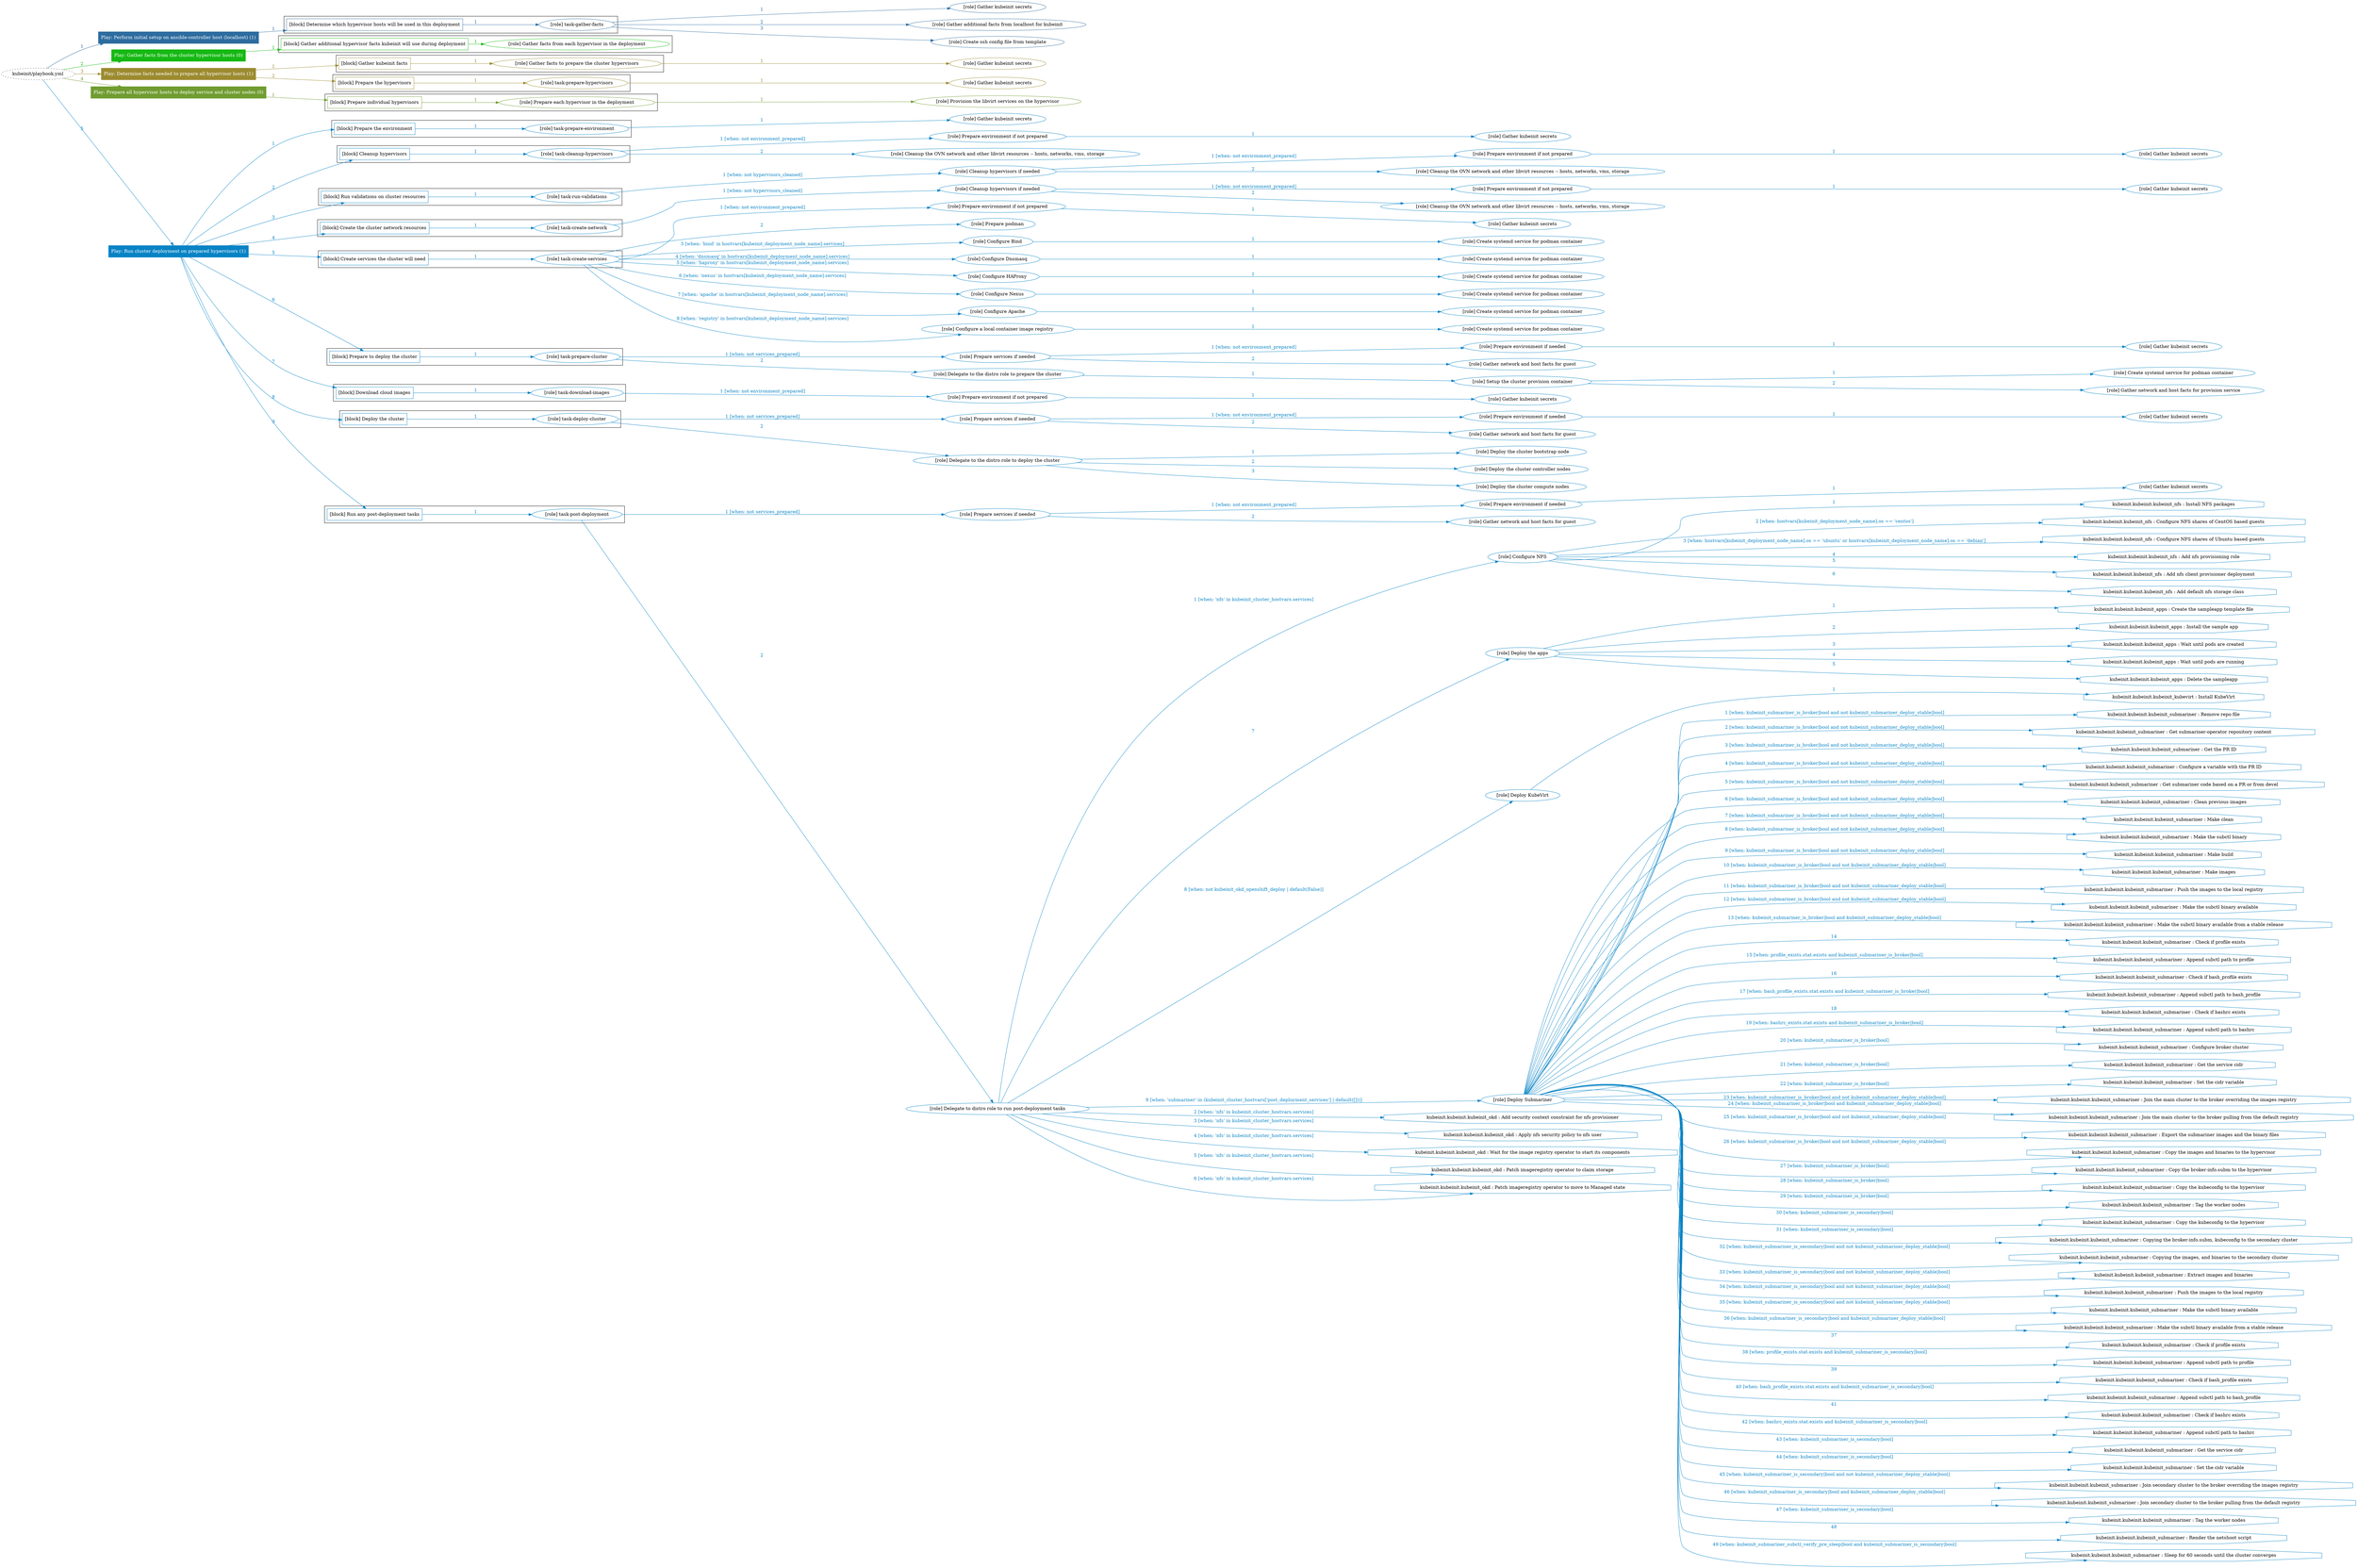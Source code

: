 digraph {
	graph [concentrate=true ordering=in rankdir=LR ratio=fill]
	edge [esep=5 sep=10]
	"kubeinit/playbook.yml" [URL="/home/runner/work/kubeinit/kubeinit/kubeinit/playbook.yml" id=playbook_e93afdad style=dotted]
	play_3075b581 [label="Play: Perform initial setup on ansible-controller host (localhost) (1)" URL="/home/runner/work/kubeinit/kubeinit/kubeinit/playbook.yml" color="#2d6c9f" fontcolor="#ffffff" id=play_3075b581 shape=box style=filled tooltip=localhost]
	"kubeinit/playbook.yml" -> play_3075b581 [label="1 " color="#2d6c9f" fontcolor="#2d6c9f" id=edge_26169aa8 labeltooltip="1 " tooltip="1 "]
	subgraph "Gather kubeinit secrets" {
		role_538d0262 [label="[role] Gather kubeinit secrets" URL="/home/runner/.ansible/collections/ansible_collections/kubeinit/kubeinit/roles/kubeinit_prepare/tasks/build_hypervisors_group.yml" color="#2d6c9f" id=role_538d0262 tooltip="Gather kubeinit secrets"]
	}
	subgraph "Gather additional facts from localhost for kubeinit" {
		role_7ab07c3c [label="[role] Gather additional facts from localhost for kubeinit" URL="/home/runner/.ansible/collections/ansible_collections/kubeinit/kubeinit/roles/kubeinit_prepare/tasks/build_hypervisors_group.yml" color="#2d6c9f" id=role_7ab07c3c tooltip="Gather additional facts from localhost for kubeinit"]
	}
	subgraph "Create ssh config file from template" {
		role_7705483e [label="[role] Create ssh config file from template" URL="/home/runner/.ansible/collections/ansible_collections/kubeinit/kubeinit/roles/kubeinit_prepare/tasks/build_hypervisors_group.yml" color="#2d6c9f" id=role_7705483e tooltip="Create ssh config file from template"]
	}
	subgraph "task-gather-facts" {
		role_d8acb218 [label="[role] task-gather-facts" URL="/home/runner/work/kubeinit/kubeinit/kubeinit/playbook.yml" color="#2d6c9f" id=role_d8acb218 tooltip="task-gather-facts"]
		role_d8acb218 -> role_538d0262 [label="1 " color="#2d6c9f" fontcolor="#2d6c9f" id=edge_11fc5fa6 labeltooltip="1 " tooltip="1 "]
		role_d8acb218 -> role_7ab07c3c [label="2 " color="#2d6c9f" fontcolor="#2d6c9f" id=edge_8d6eae43 labeltooltip="2 " tooltip="2 "]
		role_d8acb218 -> role_7705483e [label="3 " color="#2d6c9f" fontcolor="#2d6c9f" id=edge_21db65d7 labeltooltip="3 " tooltip="3 "]
	}
	subgraph "Play: Perform initial setup on ansible-controller host (localhost) (1)" {
		play_3075b581 -> block_397f28f5 [label=1 color="#2d6c9f" fontcolor="#2d6c9f" id=edge_c317fa4e labeltooltip=1 tooltip=1]
		subgraph cluster_block_397f28f5 {
			block_397f28f5 [label="[block] Determine which hypervisor hosts will be used in this deployment" URL="/home/runner/work/kubeinit/kubeinit/kubeinit/playbook.yml" color="#2d6c9f" id=block_397f28f5 labeltooltip="Determine which hypervisor hosts will be used in this deployment" shape=box tooltip="Determine which hypervisor hosts will be used in this deployment"]
			block_397f28f5 -> role_d8acb218 [label="1 " color="#2d6c9f" fontcolor="#2d6c9f" id=edge_34c6f45c labeltooltip="1 " tooltip="1 "]
		}
	}
	play_60965049 [label="Play: Gather facts from the cluster hypervisor hosts (0)" URL="/home/runner/work/kubeinit/kubeinit/kubeinit/playbook.yml" color="#15b913" fontcolor="#ffffff" id=play_60965049 shape=box style=filled tooltip="Play: Gather facts from the cluster hypervisor hosts (0)"]
	"kubeinit/playbook.yml" -> play_60965049 [label="2 " color="#15b913" fontcolor="#15b913" id=edge_68d0be86 labeltooltip="2 " tooltip="2 "]
	subgraph "Gather facts from each hypervisor in the deployment" {
		role_6f051958 [label="[role] Gather facts from each hypervisor in the deployment" URL="/home/runner/work/kubeinit/kubeinit/kubeinit/playbook.yml" color="#15b913" id=role_6f051958 tooltip="Gather facts from each hypervisor in the deployment"]
	}
	subgraph "Play: Gather facts from the cluster hypervisor hosts (0)" {
		play_60965049 -> block_6a7aaff6 [label=1 color="#15b913" fontcolor="#15b913" id=edge_02e9cfb5 labeltooltip=1 tooltip=1]
		subgraph cluster_block_6a7aaff6 {
			block_6a7aaff6 [label="[block] Gather additional hypervisor facts kubeinit will use during deployment" URL="/home/runner/work/kubeinit/kubeinit/kubeinit/playbook.yml" color="#15b913" id=block_6a7aaff6 labeltooltip="Gather additional hypervisor facts kubeinit will use during deployment" shape=box tooltip="Gather additional hypervisor facts kubeinit will use during deployment"]
			block_6a7aaff6 -> role_6f051958 [label="1 " color="#15b913" fontcolor="#15b913" id=edge_ecefb32f labeltooltip="1 " tooltip="1 "]
		}
	}
	play_9588e90a [label="Play: Determine facts needed to prepare all hypervisor hosts (1)" URL="/home/runner/work/kubeinit/kubeinit/kubeinit/playbook.yml" color="#9c8b30" fontcolor="#ffffff" id=play_9588e90a shape=box style=filled tooltip=localhost]
	"kubeinit/playbook.yml" -> play_9588e90a [label="3 " color="#9c8b30" fontcolor="#9c8b30" id=edge_1ee1f6c5 labeltooltip="3 " tooltip="3 "]
	subgraph "Gather kubeinit secrets" {
		role_cb7749ab [label="[role] Gather kubeinit secrets" URL="/home/runner/.ansible/collections/ansible_collections/kubeinit/kubeinit/roles/kubeinit_prepare/tasks/gather_kubeinit_facts.yml" color="#9c8b30" id=role_cb7749ab tooltip="Gather kubeinit secrets"]
	}
	subgraph "Gather facts to prepare the cluster hypervisors" {
		role_91e1a9ca [label="[role] Gather facts to prepare the cluster hypervisors" URL="/home/runner/work/kubeinit/kubeinit/kubeinit/playbook.yml" color="#9c8b30" id=role_91e1a9ca tooltip="Gather facts to prepare the cluster hypervisors"]
		role_91e1a9ca -> role_cb7749ab [label="1 " color="#9c8b30" fontcolor="#9c8b30" id=edge_580956e1 labeltooltip="1 " tooltip="1 "]
	}
	subgraph "Gather kubeinit secrets" {
		role_8f9de991 [label="[role] Gather kubeinit secrets" URL="/home/runner/.ansible/collections/ansible_collections/kubeinit/kubeinit/roles/kubeinit_prepare/tasks/gather_kubeinit_facts.yml" color="#9c8b30" id=role_8f9de991 tooltip="Gather kubeinit secrets"]
	}
	subgraph "task-prepare-hypervisors" {
		role_418b685b [label="[role] task-prepare-hypervisors" URL="/home/runner/work/kubeinit/kubeinit/kubeinit/playbook.yml" color="#9c8b30" id=role_418b685b tooltip="task-prepare-hypervisors"]
		role_418b685b -> role_8f9de991 [label="1 " color="#9c8b30" fontcolor="#9c8b30" id=edge_0ec8bf38 labeltooltip="1 " tooltip="1 "]
	}
	subgraph "Play: Determine facts needed to prepare all hypervisor hosts (1)" {
		play_9588e90a -> block_271e53e8 [label=1 color="#9c8b30" fontcolor="#9c8b30" id=edge_a51149d0 labeltooltip=1 tooltip=1]
		subgraph cluster_block_271e53e8 {
			block_271e53e8 [label="[block] Gather kubeinit facts" URL="/home/runner/work/kubeinit/kubeinit/kubeinit/playbook.yml" color="#9c8b30" id=block_271e53e8 labeltooltip="Gather kubeinit facts" shape=box tooltip="Gather kubeinit facts"]
			block_271e53e8 -> role_91e1a9ca [label="1 " color="#9c8b30" fontcolor="#9c8b30" id=edge_91ebc0f7 labeltooltip="1 " tooltip="1 "]
		}
		play_9588e90a -> block_c03979cf [label=2 color="#9c8b30" fontcolor="#9c8b30" id=edge_77584758 labeltooltip=2 tooltip=2]
		subgraph cluster_block_c03979cf {
			block_c03979cf [label="[block] Prepare the hypervisors" URL="/home/runner/work/kubeinit/kubeinit/kubeinit/playbook.yml" color="#9c8b30" id=block_c03979cf labeltooltip="Prepare the hypervisors" shape=box tooltip="Prepare the hypervisors"]
			block_c03979cf -> role_418b685b [label="1 " color="#9c8b30" fontcolor="#9c8b30" id=edge_975192cc labeltooltip="1 " tooltip="1 "]
		}
	}
	play_35d42022 [label="Play: Prepare all hypervisor hosts to deploy service and cluster nodes (0)" URL="/home/runner/work/kubeinit/kubeinit/kubeinit/playbook.yml" color="#709c30" fontcolor="#ffffff" id=play_35d42022 shape=box style=filled tooltip="Play: Prepare all hypervisor hosts to deploy service and cluster nodes (0)"]
	"kubeinit/playbook.yml" -> play_35d42022 [label="4 " color="#709c30" fontcolor="#709c30" id=edge_6fab6876 labeltooltip="4 " tooltip="4 "]
	subgraph "Provision the libvirt services on the hypervisor" {
		role_87d187c8 [label="[role] Provision the libvirt services on the hypervisor" URL="/home/runner/.ansible/collections/ansible_collections/kubeinit/kubeinit/roles/kubeinit_prepare/tasks/prepare_hypervisor.yml" color="#709c30" id=role_87d187c8 tooltip="Provision the libvirt services on the hypervisor"]
	}
	subgraph "Prepare each hypervisor in the deployment" {
		role_f03f3191 [label="[role] Prepare each hypervisor in the deployment" URL="/home/runner/work/kubeinit/kubeinit/kubeinit/playbook.yml" color="#709c30" id=role_f03f3191 tooltip="Prepare each hypervisor in the deployment"]
		role_f03f3191 -> role_87d187c8 [label="1 " color="#709c30" fontcolor="#709c30" id=edge_7e9c7b42 labeltooltip="1 " tooltip="1 "]
	}
	subgraph "Play: Prepare all hypervisor hosts to deploy service and cluster nodes (0)" {
		play_35d42022 -> block_fd80a152 [label=1 color="#709c30" fontcolor="#709c30" id=edge_7a65ac24 labeltooltip=1 tooltip=1]
		subgraph cluster_block_fd80a152 {
			block_fd80a152 [label="[block] Prepare individual hypervisors" URL="/home/runner/work/kubeinit/kubeinit/kubeinit/playbook.yml" color="#709c30" id=block_fd80a152 labeltooltip="Prepare individual hypervisors" shape=box tooltip="Prepare individual hypervisors"]
			block_fd80a152 -> role_f03f3191 [label="1 " color="#709c30" fontcolor="#709c30" id=edge_f0a59093 labeltooltip="1 " tooltip="1 "]
		}
	}
	play_9543f5b4 [label="Play: Run cluster deployment on prepared hypervisors (1)" URL="/home/runner/work/kubeinit/kubeinit/kubeinit/playbook.yml" color="#0783c5" fontcolor="#ffffff" id=play_9543f5b4 shape=box style=filled tooltip=localhost]
	"kubeinit/playbook.yml" -> play_9543f5b4 [label="5 " color="#0783c5" fontcolor="#0783c5" id=edge_3435faa1 labeltooltip="5 " tooltip="5 "]
	subgraph "Gather kubeinit secrets" {
		role_b713fcfe [label="[role] Gather kubeinit secrets" URL="/home/runner/.ansible/collections/ansible_collections/kubeinit/kubeinit/roles/kubeinit_prepare/tasks/gather_kubeinit_facts.yml" color="#0783c5" id=role_b713fcfe tooltip="Gather kubeinit secrets"]
	}
	subgraph "task-prepare-environment" {
		role_a3b2f5d3 [label="[role] task-prepare-environment" URL="/home/runner/work/kubeinit/kubeinit/kubeinit/playbook.yml" color="#0783c5" id=role_a3b2f5d3 tooltip="task-prepare-environment"]
		role_a3b2f5d3 -> role_b713fcfe [label="1 " color="#0783c5" fontcolor="#0783c5" id=edge_33968c22 labeltooltip="1 " tooltip="1 "]
	}
	subgraph "Gather kubeinit secrets" {
		role_c0c17f66 [label="[role] Gather kubeinit secrets" URL="/home/runner/.ansible/collections/ansible_collections/kubeinit/kubeinit/roles/kubeinit_prepare/tasks/gather_kubeinit_facts.yml" color="#0783c5" id=role_c0c17f66 tooltip="Gather kubeinit secrets"]
	}
	subgraph "Prepare environment if not prepared" {
		role_8cfe4b30 [label="[role] Prepare environment if not prepared" URL="/home/runner/.ansible/collections/ansible_collections/kubeinit/kubeinit/roles/kubeinit_prepare/tasks/cleanup_hypervisors.yml" color="#0783c5" id=role_8cfe4b30 tooltip="Prepare environment if not prepared"]
		role_8cfe4b30 -> role_c0c17f66 [label="1 " color="#0783c5" fontcolor="#0783c5" id=edge_f9142ecf labeltooltip="1 " tooltip="1 "]
	}
	subgraph "Cleanup the OVN network and other libvirt resources -- hosts, networks, vms, storage" {
		role_eee8ae3b [label="[role] Cleanup the OVN network and other libvirt resources -- hosts, networks, vms, storage" URL="/home/runner/.ansible/collections/ansible_collections/kubeinit/kubeinit/roles/kubeinit_prepare/tasks/cleanup_hypervisors.yml" color="#0783c5" id=role_eee8ae3b tooltip="Cleanup the OVN network and other libvirt resources -- hosts, networks, vms, storage"]
	}
	subgraph "task-cleanup-hypervisors" {
		role_9008d480 [label="[role] task-cleanup-hypervisors" URL="/home/runner/work/kubeinit/kubeinit/kubeinit/playbook.yml" color="#0783c5" id=role_9008d480 tooltip="task-cleanup-hypervisors"]
		role_9008d480 -> role_8cfe4b30 [label="1 [when: not environment_prepared]" color="#0783c5" fontcolor="#0783c5" id=edge_157fbe65 labeltooltip="1 [when: not environment_prepared]" tooltip="1 [when: not environment_prepared]"]
		role_9008d480 -> role_eee8ae3b [label="2 " color="#0783c5" fontcolor="#0783c5" id=edge_59a314fe labeltooltip="2 " tooltip="2 "]
	}
	subgraph "Gather kubeinit secrets" {
		role_aac61ac8 [label="[role] Gather kubeinit secrets" URL="/home/runner/.ansible/collections/ansible_collections/kubeinit/kubeinit/roles/kubeinit_prepare/tasks/gather_kubeinit_facts.yml" color="#0783c5" id=role_aac61ac8 tooltip="Gather kubeinit secrets"]
	}
	subgraph "Prepare environment if not prepared" {
		role_4acdc0e7 [label="[role] Prepare environment if not prepared" URL="/home/runner/.ansible/collections/ansible_collections/kubeinit/kubeinit/roles/kubeinit_prepare/tasks/cleanup_hypervisors.yml" color="#0783c5" id=role_4acdc0e7 tooltip="Prepare environment if not prepared"]
		role_4acdc0e7 -> role_aac61ac8 [label="1 " color="#0783c5" fontcolor="#0783c5" id=edge_e5dcc9db labeltooltip="1 " tooltip="1 "]
	}
	subgraph "Cleanup the OVN network and other libvirt resources -- hosts, networks, vms, storage" {
		role_1fb5b686 [label="[role] Cleanup the OVN network and other libvirt resources -- hosts, networks, vms, storage" URL="/home/runner/.ansible/collections/ansible_collections/kubeinit/kubeinit/roles/kubeinit_prepare/tasks/cleanup_hypervisors.yml" color="#0783c5" id=role_1fb5b686 tooltip="Cleanup the OVN network and other libvirt resources -- hosts, networks, vms, storage"]
	}
	subgraph "Cleanup hypervisors if needed" {
		role_5eb6b410 [label="[role] Cleanup hypervisors if needed" URL="/home/runner/.ansible/collections/ansible_collections/kubeinit/kubeinit/roles/kubeinit_validations/tasks/main.yml" color="#0783c5" id=role_5eb6b410 tooltip="Cleanup hypervisors if needed"]
		role_5eb6b410 -> role_4acdc0e7 [label="1 [when: not environment_prepared]" color="#0783c5" fontcolor="#0783c5" id=edge_035ec1ef labeltooltip="1 [when: not environment_prepared]" tooltip="1 [when: not environment_prepared]"]
		role_5eb6b410 -> role_1fb5b686 [label="2 " color="#0783c5" fontcolor="#0783c5" id=edge_4f40195c labeltooltip="2 " tooltip="2 "]
	}
	subgraph "task-run-validations" {
		role_700d8744 [label="[role] task-run-validations" URL="/home/runner/work/kubeinit/kubeinit/kubeinit/playbook.yml" color="#0783c5" id=role_700d8744 tooltip="task-run-validations"]
		role_700d8744 -> role_5eb6b410 [label="1 [when: not hypervisors_cleaned]" color="#0783c5" fontcolor="#0783c5" id=edge_1e48713e labeltooltip="1 [when: not hypervisors_cleaned]" tooltip="1 [when: not hypervisors_cleaned]"]
	}
	subgraph "Gather kubeinit secrets" {
		role_5c2d7ab6 [label="[role] Gather kubeinit secrets" URL="/home/runner/.ansible/collections/ansible_collections/kubeinit/kubeinit/roles/kubeinit_prepare/tasks/gather_kubeinit_facts.yml" color="#0783c5" id=role_5c2d7ab6 tooltip="Gather kubeinit secrets"]
	}
	subgraph "Prepare environment if not prepared" {
		role_7befb1e5 [label="[role] Prepare environment if not prepared" URL="/home/runner/.ansible/collections/ansible_collections/kubeinit/kubeinit/roles/kubeinit_prepare/tasks/cleanup_hypervisors.yml" color="#0783c5" id=role_7befb1e5 tooltip="Prepare environment if not prepared"]
		role_7befb1e5 -> role_5c2d7ab6 [label="1 " color="#0783c5" fontcolor="#0783c5" id=edge_92224fe1 labeltooltip="1 " tooltip="1 "]
	}
	subgraph "Cleanup the OVN network and other libvirt resources -- hosts, networks, vms, storage" {
		role_3ac2f026 [label="[role] Cleanup the OVN network and other libvirt resources -- hosts, networks, vms, storage" URL="/home/runner/.ansible/collections/ansible_collections/kubeinit/kubeinit/roles/kubeinit_prepare/tasks/cleanup_hypervisors.yml" color="#0783c5" id=role_3ac2f026 tooltip="Cleanup the OVN network and other libvirt resources -- hosts, networks, vms, storage"]
	}
	subgraph "Cleanup hypervisors if needed" {
		role_ca18f4f4 [label="[role] Cleanup hypervisors if needed" URL="/home/runner/.ansible/collections/ansible_collections/kubeinit/kubeinit/roles/kubeinit_libvirt/tasks/create_network.yml" color="#0783c5" id=role_ca18f4f4 tooltip="Cleanup hypervisors if needed"]
		role_ca18f4f4 -> role_7befb1e5 [label="1 [when: not environment_prepared]" color="#0783c5" fontcolor="#0783c5" id=edge_d51cf476 labeltooltip="1 [when: not environment_prepared]" tooltip="1 [when: not environment_prepared]"]
		role_ca18f4f4 -> role_3ac2f026 [label="2 " color="#0783c5" fontcolor="#0783c5" id=edge_43c44ab9 labeltooltip="2 " tooltip="2 "]
	}
	subgraph "task-create-network" {
		role_40afe2c1 [label="[role] task-create-network" URL="/home/runner/work/kubeinit/kubeinit/kubeinit/playbook.yml" color="#0783c5" id=role_40afe2c1 tooltip="task-create-network"]
		role_40afe2c1 -> role_ca18f4f4 [label="1 [when: not hypervisors_cleaned]" color="#0783c5" fontcolor="#0783c5" id=edge_db789e2e labeltooltip="1 [when: not hypervisors_cleaned]" tooltip="1 [when: not hypervisors_cleaned]"]
	}
	subgraph "Gather kubeinit secrets" {
		role_fe4a3a3f [label="[role] Gather kubeinit secrets" URL="/home/runner/.ansible/collections/ansible_collections/kubeinit/kubeinit/roles/kubeinit_prepare/tasks/gather_kubeinit_facts.yml" color="#0783c5" id=role_fe4a3a3f tooltip="Gather kubeinit secrets"]
	}
	subgraph "Prepare environment if not prepared" {
		role_da00b790 [label="[role] Prepare environment if not prepared" URL="/home/runner/.ansible/collections/ansible_collections/kubeinit/kubeinit/roles/kubeinit_services/tasks/main.yml" color="#0783c5" id=role_da00b790 tooltip="Prepare environment if not prepared"]
		role_da00b790 -> role_fe4a3a3f [label="1 " color="#0783c5" fontcolor="#0783c5" id=edge_d8f425dc labeltooltip="1 " tooltip="1 "]
	}
	subgraph "Prepare podman" {
		role_c6455e7a [label="[role] Prepare podman" URL="/home/runner/.ansible/collections/ansible_collections/kubeinit/kubeinit/roles/kubeinit_services/tasks/00_create_service_pod.yml" color="#0783c5" id=role_c6455e7a tooltip="Prepare podman"]
	}
	subgraph "Create systemd service for podman container" {
		role_4ff18542 [label="[role] Create systemd service for podman container" URL="/home/runner/.ansible/collections/ansible_collections/kubeinit/kubeinit/roles/kubeinit_bind/tasks/main.yml" color="#0783c5" id=role_4ff18542 tooltip="Create systemd service for podman container"]
	}
	subgraph "Configure Bind" {
		role_fbd41411 [label="[role] Configure Bind" URL="/home/runner/.ansible/collections/ansible_collections/kubeinit/kubeinit/roles/kubeinit_services/tasks/start_services_containers.yml" color="#0783c5" id=role_fbd41411 tooltip="Configure Bind"]
		role_fbd41411 -> role_4ff18542 [label="1 " color="#0783c5" fontcolor="#0783c5" id=edge_8a8298ad labeltooltip="1 " tooltip="1 "]
	}
	subgraph "Create systemd service for podman container" {
		role_1376ad36 [label="[role] Create systemd service for podman container" URL="/home/runner/.ansible/collections/ansible_collections/kubeinit/kubeinit/roles/kubeinit_dnsmasq/tasks/main.yml" color="#0783c5" id=role_1376ad36 tooltip="Create systemd service for podman container"]
	}
	subgraph "Configure Dnsmasq" {
		role_2f11d221 [label="[role] Configure Dnsmasq" URL="/home/runner/.ansible/collections/ansible_collections/kubeinit/kubeinit/roles/kubeinit_services/tasks/start_services_containers.yml" color="#0783c5" id=role_2f11d221 tooltip="Configure Dnsmasq"]
		role_2f11d221 -> role_1376ad36 [label="1 " color="#0783c5" fontcolor="#0783c5" id=edge_9015d18a labeltooltip="1 " tooltip="1 "]
	}
	subgraph "Create systemd service for podman container" {
		role_e2421c4c [label="[role] Create systemd service for podman container" URL="/home/runner/.ansible/collections/ansible_collections/kubeinit/kubeinit/roles/kubeinit_haproxy/tasks/main.yml" color="#0783c5" id=role_e2421c4c tooltip="Create systemd service for podman container"]
	}
	subgraph "Configure HAProxy" {
		role_30048ab3 [label="[role] Configure HAProxy" URL="/home/runner/.ansible/collections/ansible_collections/kubeinit/kubeinit/roles/kubeinit_services/tasks/start_services_containers.yml" color="#0783c5" id=role_30048ab3 tooltip="Configure HAProxy"]
		role_30048ab3 -> role_e2421c4c [label="1 " color="#0783c5" fontcolor="#0783c5" id=edge_c8f7217d labeltooltip="1 " tooltip="1 "]
	}
	subgraph "Create systemd service for podman container" {
		role_fd6114cb [label="[role] Create systemd service for podman container" URL="/home/runner/.ansible/collections/ansible_collections/kubeinit/kubeinit/roles/kubeinit_nexus/tasks/main.yml" color="#0783c5" id=role_fd6114cb tooltip="Create systemd service for podman container"]
	}
	subgraph "Configure Nexus" {
		role_e8e075e5 [label="[role] Configure Nexus" URL="/home/runner/.ansible/collections/ansible_collections/kubeinit/kubeinit/roles/kubeinit_services/tasks/start_services_containers.yml" color="#0783c5" id=role_e8e075e5 tooltip="Configure Nexus"]
		role_e8e075e5 -> role_fd6114cb [label="1 " color="#0783c5" fontcolor="#0783c5" id=edge_b5f58cd5 labeltooltip="1 " tooltip="1 "]
	}
	subgraph "Create systemd service for podman container" {
		role_d5abc3e3 [label="[role] Create systemd service for podman container" URL="/home/runner/.ansible/collections/ansible_collections/kubeinit/kubeinit/roles/kubeinit_apache/tasks/main.yml" color="#0783c5" id=role_d5abc3e3 tooltip="Create systemd service for podman container"]
	}
	subgraph "Configure Apache" {
		role_69eb84a5 [label="[role] Configure Apache" URL="/home/runner/.ansible/collections/ansible_collections/kubeinit/kubeinit/roles/kubeinit_services/tasks/start_services_containers.yml" color="#0783c5" id=role_69eb84a5 tooltip="Configure Apache"]
		role_69eb84a5 -> role_d5abc3e3 [label="1 " color="#0783c5" fontcolor="#0783c5" id=edge_60a29e84 labeltooltip="1 " tooltip="1 "]
	}
	subgraph "Create systemd service for podman container" {
		role_86f0b98b [label="[role] Create systemd service for podman container" URL="/home/runner/.ansible/collections/ansible_collections/kubeinit/kubeinit/roles/kubeinit_registry/tasks/main.yml" color="#0783c5" id=role_86f0b98b tooltip="Create systemd service for podman container"]
	}
	subgraph "Configure a local container image registry" {
		role_8f507a20 [label="[role] Configure a local container image registry" URL="/home/runner/.ansible/collections/ansible_collections/kubeinit/kubeinit/roles/kubeinit_services/tasks/start_services_containers.yml" color="#0783c5" id=role_8f507a20 tooltip="Configure a local container image registry"]
		role_8f507a20 -> role_86f0b98b [label="1 " color="#0783c5" fontcolor="#0783c5" id=edge_e20087ae labeltooltip="1 " tooltip="1 "]
	}
	subgraph "task-create-services" {
		role_66cd665a [label="[role] task-create-services" URL="/home/runner/work/kubeinit/kubeinit/kubeinit/playbook.yml" color="#0783c5" id=role_66cd665a tooltip="task-create-services"]
		role_66cd665a -> role_da00b790 [label="1 [when: not environment_prepared]" color="#0783c5" fontcolor="#0783c5" id=edge_8215e4b9 labeltooltip="1 [when: not environment_prepared]" tooltip="1 [when: not environment_prepared]"]
		role_66cd665a -> role_c6455e7a [label="2 " color="#0783c5" fontcolor="#0783c5" id=edge_dc7cf0d1 labeltooltip="2 " tooltip="2 "]
		role_66cd665a -> role_fbd41411 [label="3 [when: 'bind' in hostvars[kubeinit_deployment_node_name].services]" color="#0783c5" fontcolor="#0783c5" id=edge_5040162d labeltooltip="3 [when: 'bind' in hostvars[kubeinit_deployment_node_name].services]" tooltip="3 [when: 'bind' in hostvars[kubeinit_deployment_node_name].services]"]
		role_66cd665a -> role_2f11d221 [label="4 [when: 'dnsmasq' in hostvars[kubeinit_deployment_node_name].services]" color="#0783c5" fontcolor="#0783c5" id=edge_0348378b labeltooltip="4 [when: 'dnsmasq' in hostvars[kubeinit_deployment_node_name].services]" tooltip="4 [when: 'dnsmasq' in hostvars[kubeinit_deployment_node_name].services]"]
		role_66cd665a -> role_30048ab3 [label="5 [when: 'haproxy' in hostvars[kubeinit_deployment_node_name].services]" color="#0783c5" fontcolor="#0783c5" id=edge_453e8060 labeltooltip="5 [when: 'haproxy' in hostvars[kubeinit_deployment_node_name].services]" tooltip="5 [when: 'haproxy' in hostvars[kubeinit_deployment_node_name].services]"]
		role_66cd665a -> role_e8e075e5 [label="6 [when: 'nexus' in hostvars[kubeinit_deployment_node_name].services]" color="#0783c5" fontcolor="#0783c5" id=edge_1024e019 labeltooltip="6 [when: 'nexus' in hostvars[kubeinit_deployment_node_name].services]" tooltip="6 [when: 'nexus' in hostvars[kubeinit_deployment_node_name].services]"]
		role_66cd665a -> role_69eb84a5 [label="7 [when: 'apache' in hostvars[kubeinit_deployment_node_name].services]" color="#0783c5" fontcolor="#0783c5" id=edge_c6817907 labeltooltip="7 [when: 'apache' in hostvars[kubeinit_deployment_node_name].services]" tooltip="7 [when: 'apache' in hostvars[kubeinit_deployment_node_name].services]"]
		role_66cd665a -> role_8f507a20 [label="8 [when: 'registry' in hostvars[kubeinit_deployment_node_name].services]" color="#0783c5" fontcolor="#0783c5" id=edge_7f07342f labeltooltip="8 [when: 'registry' in hostvars[kubeinit_deployment_node_name].services]" tooltip="8 [when: 'registry' in hostvars[kubeinit_deployment_node_name].services]"]
	}
	subgraph "Gather kubeinit secrets" {
		role_d4fb03a1 [label="[role] Gather kubeinit secrets" URL="/home/runner/.ansible/collections/ansible_collections/kubeinit/kubeinit/roles/kubeinit_prepare/tasks/gather_kubeinit_facts.yml" color="#0783c5" id=role_d4fb03a1 tooltip="Gather kubeinit secrets"]
	}
	subgraph "Prepare environment if needed" {
		role_a1ecd44f [label="[role] Prepare environment if needed" URL="/home/runner/.ansible/collections/ansible_collections/kubeinit/kubeinit/roles/kubeinit_services/tasks/prepare_services.yml" color="#0783c5" id=role_a1ecd44f tooltip="Prepare environment if needed"]
		role_a1ecd44f -> role_d4fb03a1 [label="1 " color="#0783c5" fontcolor="#0783c5" id=edge_11d24c4c labeltooltip="1 " tooltip="1 "]
	}
	subgraph "Gather network and host facts for guest" {
		role_36837c49 [label="[role] Gather network and host facts for guest" URL="/home/runner/.ansible/collections/ansible_collections/kubeinit/kubeinit/roles/kubeinit_services/tasks/prepare_services.yml" color="#0783c5" id=role_36837c49 tooltip="Gather network and host facts for guest"]
	}
	subgraph "Prepare services if needed" {
		role_20ec91b1 [label="[role] Prepare services if needed" URL="/home/runner/.ansible/collections/ansible_collections/kubeinit/kubeinit/roles/kubeinit_prepare/tasks/prepare_cluster.yml" color="#0783c5" id=role_20ec91b1 tooltip="Prepare services if needed"]
		role_20ec91b1 -> role_a1ecd44f [label="1 [when: not environment_prepared]" color="#0783c5" fontcolor="#0783c5" id=edge_18d9988a labeltooltip="1 [when: not environment_prepared]" tooltip="1 [when: not environment_prepared]"]
		role_20ec91b1 -> role_36837c49 [label="2 " color="#0783c5" fontcolor="#0783c5" id=edge_8709bd6f labeltooltip="2 " tooltip="2 "]
	}
	subgraph "Create systemd service for podman container" {
		role_0ff12e96 [label="[role] Create systemd service for podman container" URL="/home/runner/.ansible/collections/ansible_collections/kubeinit/kubeinit/roles/kubeinit_services/tasks/create_provision_container.yml" color="#0783c5" id=role_0ff12e96 tooltip="Create systemd service for podman container"]
	}
	subgraph "Gather network and host facts for provision service" {
		role_3e3d6af0 [label="[role] Gather network and host facts for provision service" URL="/home/runner/.ansible/collections/ansible_collections/kubeinit/kubeinit/roles/kubeinit_services/tasks/create_provision_container.yml" color="#0783c5" id=role_3e3d6af0 tooltip="Gather network and host facts for provision service"]
	}
	subgraph "Setup the cluster provision container" {
		role_9dc05629 [label="[role] Setup the cluster provision container" URL="/home/runner/.ansible/collections/ansible_collections/kubeinit/kubeinit/roles/kubeinit_okd/tasks/prepare_cluster.yml" color="#0783c5" id=role_9dc05629 tooltip="Setup the cluster provision container"]
		role_9dc05629 -> role_0ff12e96 [label="1 " color="#0783c5" fontcolor="#0783c5" id=edge_3e49a93c labeltooltip="1 " tooltip="1 "]
		role_9dc05629 -> role_3e3d6af0 [label="2 " color="#0783c5" fontcolor="#0783c5" id=edge_cb1689c8 labeltooltip="2 " tooltip="2 "]
	}
	subgraph "Delegate to the distro role to prepare the cluster" {
		role_bd41c003 [label="[role] Delegate to the distro role to prepare the cluster" URL="/home/runner/.ansible/collections/ansible_collections/kubeinit/kubeinit/roles/kubeinit_prepare/tasks/prepare_cluster.yml" color="#0783c5" id=role_bd41c003 tooltip="Delegate to the distro role to prepare the cluster"]
		role_bd41c003 -> role_9dc05629 [label="1 " color="#0783c5" fontcolor="#0783c5" id=edge_a8216351 labeltooltip="1 " tooltip="1 "]
	}
	subgraph "task-prepare-cluster" {
		role_8b897aea [label="[role] task-prepare-cluster" URL="/home/runner/work/kubeinit/kubeinit/kubeinit/playbook.yml" color="#0783c5" id=role_8b897aea tooltip="task-prepare-cluster"]
		role_8b897aea -> role_20ec91b1 [label="1 [when: not services_prepared]" color="#0783c5" fontcolor="#0783c5" id=edge_9998143c labeltooltip="1 [when: not services_prepared]" tooltip="1 [when: not services_prepared]"]
		role_8b897aea -> role_bd41c003 [label="2 " color="#0783c5" fontcolor="#0783c5" id=edge_fe900afe labeltooltip="2 " tooltip="2 "]
	}
	subgraph "Gather kubeinit secrets" {
		role_38c5aaa7 [label="[role] Gather kubeinit secrets" URL="/home/runner/.ansible/collections/ansible_collections/kubeinit/kubeinit/roles/kubeinit_prepare/tasks/gather_kubeinit_facts.yml" color="#0783c5" id=role_38c5aaa7 tooltip="Gather kubeinit secrets"]
	}
	subgraph "Prepare environment if not prepared" {
		role_69546dbe [label="[role] Prepare environment if not prepared" URL="/home/runner/.ansible/collections/ansible_collections/kubeinit/kubeinit/roles/kubeinit_libvirt/tasks/download_cloud_images.yml" color="#0783c5" id=role_69546dbe tooltip="Prepare environment if not prepared"]
		role_69546dbe -> role_38c5aaa7 [label="1 " color="#0783c5" fontcolor="#0783c5" id=edge_74ce6b99 labeltooltip="1 " tooltip="1 "]
	}
	subgraph "task-download-images" {
		role_0a634c12 [label="[role] task-download-images" URL="/home/runner/work/kubeinit/kubeinit/kubeinit/playbook.yml" color="#0783c5" id=role_0a634c12 tooltip="task-download-images"]
		role_0a634c12 -> role_69546dbe [label="1 [when: not environment_prepared]" color="#0783c5" fontcolor="#0783c5" id=edge_b4f98055 labeltooltip="1 [when: not environment_prepared]" tooltip="1 [when: not environment_prepared]"]
	}
	subgraph "Gather kubeinit secrets" {
		role_791271dd [label="[role] Gather kubeinit secrets" URL="/home/runner/.ansible/collections/ansible_collections/kubeinit/kubeinit/roles/kubeinit_prepare/tasks/gather_kubeinit_facts.yml" color="#0783c5" id=role_791271dd tooltip="Gather kubeinit secrets"]
	}
	subgraph "Prepare environment if needed" {
		role_62a4533f [label="[role] Prepare environment if needed" URL="/home/runner/.ansible/collections/ansible_collections/kubeinit/kubeinit/roles/kubeinit_services/tasks/prepare_services.yml" color="#0783c5" id=role_62a4533f tooltip="Prepare environment if needed"]
		role_62a4533f -> role_791271dd [label="1 " color="#0783c5" fontcolor="#0783c5" id=edge_7a69ca56 labeltooltip="1 " tooltip="1 "]
	}
	subgraph "Gather network and host facts for guest" {
		role_1531c44c [label="[role] Gather network and host facts for guest" URL="/home/runner/.ansible/collections/ansible_collections/kubeinit/kubeinit/roles/kubeinit_services/tasks/prepare_services.yml" color="#0783c5" id=role_1531c44c tooltip="Gather network and host facts for guest"]
	}
	subgraph "Prepare services if needed" {
		role_37b02eb2 [label="[role] Prepare services if needed" URL="/home/runner/.ansible/collections/ansible_collections/kubeinit/kubeinit/roles/kubeinit_prepare/tasks/deploy_cluster.yml" color="#0783c5" id=role_37b02eb2 tooltip="Prepare services if needed"]
		role_37b02eb2 -> role_62a4533f [label="1 [when: not environment_prepared]" color="#0783c5" fontcolor="#0783c5" id=edge_090e0b28 labeltooltip="1 [when: not environment_prepared]" tooltip="1 [when: not environment_prepared]"]
		role_37b02eb2 -> role_1531c44c [label="2 " color="#0783c5" fontcolor="#0783c5" id=edge_d800ed13 labeltooltip="2 " tooltip="2 "]
	}
	subgraph "Deploy the cluster bootstrap node" {
		role_1c60c5de [label="[role] Deploy the cluster bootstrap node" URL="/home/runner/.ansible/collections/ansible_collections/kubeinit/kubeinit/roles/kubeinit_okd/tasks/main.yml" color="#0783c5" id=role_1c60c5de tooltip="Deploy the cluster bootstrap node"]
	}
	subgraph "Deploy the cluster controller nodes" {
		role_a2440dee [label="[role] Deploy the cluster controller nodes" URL="/home/runner/.ansible/collections/ansible_collections/kubeinit/kubeinit/roles/kubeinit_okd/tasks/main.yml" color="#0783c5" id=role_a2440dee tooltip="Deploy the cluster controller nodes"]
	}
	subgraph "Deploy the cluster compute nodes" {
		role_3e11117e [label="[role] Deploy the cluster compute nodes" URL="/home/runner/.ansible/collections/ansible_collections/kubeinit/kubeinit/roles/kubeinit_okd/tasks/main.yml" color="#0783c5" id=role_3e11117e tooltip="Deploy the cluster compute nodes"]
	}
	subgraph "Delegate to the distro role to deploy the cluster" {
		role_67663ff8 [label="[role] Delegate to the distro role to deploy the cluster" URL="/home/runner/.ansible/collections/ansible_collections/kubeinit/kubeinit/roles/kubeinit_prepare/tasks/deploy_cluster.yml" color="#0783c5" id=role_67663ff8 tooltip="Delegate to the distro role to deploy the cluster"]
		role_67663ff8 -> role_1c60c5de [label="1 " color="#0783c5" fontcolor="#0783c5" id=edge_35abf91d labeltooltip="1 " tooltip="1 "]
		role_67663ff8 -> role_a2440dee [label="2 " color="#0783c5" fontcolor="#0783c5" id=edge_dfae1fb7 labeltooltip="2 " tooltip="2 "]
		role_67663ff8 -> role_3e11117e [label="3 " color="#0783c5" fontcolor="#0783c5" id=edge_84ca2dac labeltooltip="3 " tooltip="3 "]
	}
	subgraph "task-deploy-cluster" {
		role_fc84b073 [label="[role] task-deploy-cluster" URL="/home/runner/work/kubeinit/kubeinit/kubeinit/playbook.yml" color="#0783c5" id=role_fc84b073 tooltip="task-deploy-cluster"]
		role_fc84b073 -> role_37b02eb2 [label="1 [when: not services_prepared]" color="#0783c5" fontcolor="#0783c5" id=edge_d263c076 labeltooltip="1 [when: not services_prepared]" tooltip="1 [when: not services_prepared]"]
		role_fc84b073 -> role_67663ff8 [label="2 " color="#0783c5" fontcolor="#0783c5" id=edge_e3992bc7 labeltooltip="2 " tooltip="2 "]
	}
	subgraph "Gather kubeinit secrets" {
		role_698c7a6e [label="[role] Gather kubeinit secrets" URL="/home/runner/.ansible/collections/ansible_collections/kubeinit/kubeinit/roles/kubeinit_prepare/tasks/gather_kubeinit_facts.yml" color="#0783c5" id=role_698c7a6e tooltip="Gather kubeinit secrets"]
	}
	subgraph "Prepare environment if needed" {
		role_252dfb31 [label="[role] Prepare environment if needed" URL="/home/runner/.ansible/collections/ansible_collections/kubeinit/kubeinit/roles/kubeinit_services/tasks/prepare_services.yml" color="#0783c5" id=role_252dfb31 tooltip="Prepare environment if needed"]
		role_252dfb31 -> role_698c7a6e [label="1 " color="#0783c5" fontcolor="#0783c5" id=edge_1b9cf909 labeltooltip="1 " tooltip="1 "]
	}
	subgraph "Gather network and host facts for guest" {
		role_63d1d090 [label="[role] Gather network and host facts for guest" URL="/home/runner/.ansible/collections/ansible_collections/kubeinit/kubeinit/roles/kubeinit_services/tasks/prepare_services.yml" color="#0783c5" id=role_63d1d090 tooltip="Gather network and host facts for guest"]
	}
	subgraph "Prepare services if needed" {
		role_ce7a6422 [label="[role] Prepare services if needed" URL="/home/runner/.ansible/collections/ansible_collections/kubeinit/kubeinit/roles/kubeinit_prepare/tasks/post_deployment.yml" color="#0783c5" id=role_ce7a6422 tooltip="Prepare services if needed"]
		role_ce7a6422 -> role_252dfb31 [label="1 [when: not environment_prepared]" color="#0783c5" fontcolor="#0783c5" id=edge_b53d87b8 labeltooltip="1 [when: not environment_prepared]" tooltip="1 [when: not environment_prepared]"]
		role_ce7a6422 -> role_63d1d090 [label="2 " color="#0783c5" fontcolor="#0783c5" id=edge_06a6f88a labeltooltip="2 " tooltip="2 "]
	}
	subgraph "Configure NFS" {
		role_369a44a7 [label="[role] Configure NFS" URL="/home/runner/.ansible/collections/ansible_collections/kubeinit/kubeinit/roles/kubeinit_okd/tasks/post_deployment_tasks.yml" color="#0783c5" id=role_369a44a7 tooltip="Configure NFS"]
		task_83ed81e9 [label="kubeinit.kubeinit.kubeinit_nfs : Install NFS packages" URL="/home/runner/.ansible/collections/ansible_collections/kubeinit/kubeinit/roles/kubeinit_nfs/tasks/main.yml" color="#0783c5" id=task_83ed81e9 shape=octagon tooltip="kubeinit.kubeinit.kubeinit_nfs : Install NFS packages"]
		role_369a44a7 -> task_83ed81e9 [label="1 " color="#0783c5" fontcolor="#0783c5" id=edge_00540fc4 labeltooltip="1 " tooltip="1 "]
		task_ac786793 [label="kubeinit.kubeinit.kubeinit_nfs : Configure NFS shares of CentOS based guests" URL="/home/runner/.ansible/collections/ansible_collections/kubeinit/kubeinit/roles/kubeinit_nfs/tasks/main.yml" color="#0783c5" id=task_ac786793 shape=octagon tooltip="kubeinit.kubeinit.kubeinit_nfs : Configure NFS shares of CentOS based guests"]
		role_369a44a7 -> task_ac786793 [label="2 [when: hostvars[kubeinit_deployment_node_name].os == 'centos']" color="#0783c5" fontcolor="#0783c5" id=edge_68be6821 labeltooltip="2 [when: hostvars[kubeinit_deployment_node_name].os == 'centos']" tooltip="2 [when: hostvars[kubeinit_deployment_node_name].os == 'centos']"]
		task_c6115cc9 [label="kubeinit.kubeinit.kubeinit_nfs : Configure NFS shares of Ubuntu based guests" URL="/home/runner/.ansible/collections/ansible_collections/kubeinit/kubeinit/roles/kubeinit_nfs/tasks/main.yml" color="#0783c5" id=task_c6115cc9 shape=octagon tooltip="kubeinit.kubeinit.kubeinit_nfs : Configure NFS shares of Ubuntu based guests"]
		role_369a44a7 -> task_c6115cc9 [label="3 [when: hostvars[kubeinit_deployment_node_name].os == 'ubuntu' or hostvars[kubeinit_deployment_node_name].os == 'debian']" color="#0783c5" fontcolor="#0783c5" id=edge_87e68f30 labeltooltip="3 [when: hostvars[kubeinit_deployment_node_name].os == 'ubuntu' or hostvars[kubeinit_deployment_node_name].os == 'debian']" tooltip="3 [when: hostvars[kubeinit_deployment_node_name].os == 'ubuntu' or hostvars[kubeinit_deployment_node_name].os == 'debian']"]
		task_47f7ce2b [label="kubeinit.kubeinit.kubeinit_nfs : Add nfs provisioning role" URL="/home/runner/.ansible/collections/ansible_collections/kubeinit/kubeinit/roles/kubeinit_nfs/tasks/main.yml" color="#0783c5" id=task_47f7ce2b shape=octagon tooltip="kubeinit.kubeinit.kubeinit_nfs : Add nfs provisioning role"]
		role_369a44a7 -> task_47f7ce2b [label="4 " color="#0783c5" fontcolor="#0783c5" id=edge_d26ae42e labeltooltip="4 " tooltip="4 "]
		task_d55def9f [label="kubeinit.kubeinit.kubeinit_nfs : Add nfs client provisioner deployment" URL="/home/runner/.ansible/collections/ansible_collections/kubeinit/kubeinit/roles/kubeinit_nfs/tasks/main.yml" color="#0783c5" id=task_d55def9f shape=octagon tooltip="kubeinit.kubeinit.kubeinit_nfs : Add nfs client provisioner deployment"]
		role_369a44a7 -> task_d55def9f [label="5 " color="#0783c5" fontcolor="#0783c5" id=edge_3df409ef labeltooltip="5 " tooltip="5 "]
		task_780fde26 [label="kubeinit.kubeinit.kubeinit_nfs : Add default nfs storage class" URL="/home/runner/.ansible/collections/ansible_collections/kubeinit/kubeinit/roles/kubeinit_nfs/tasks/main.yml" color="#0783c5" id=task_780fde26 shape=octagon tooltip="kubeinit.kubeinit.kubeinit_nfs : Add default nfs storage class"]
		role_369a44a7 -> task_780fde26 [label="6 " color="#0783c5" fontcolor="#0783c5" id=edge_53e8e602 labeltooltip="6 " tooltip="6 "]
	}
	subgraph "Deploy the apps" {
		role_0a02609b [label="[role] Deploy the apps" URL="/home/runner/.ansible/collections/ansible_collections/kubeinit/kubeinit/roles/kubeinit_okd/tasks/post_deployment_tasks.yml" color="#0783c5" id=role_0a02609b tooltip="Deploy the apps"]
		task_e9afab15 [label="kubeinit.kubeinit.kubeinit_apps : Create the sampleapp template file" URL="/home/runner/.ansible/collections/ansible_collections/kubeinit/kubeinit/roles/kubeinit_apps/tasks/sampleapp.yml" color="#0783c5" id=task_e9afab15 shape=octagon tooltip="kubeinit.kubeinit.kubeinit_apps : Create the sampleapp template file"]
		role_0a02609b -> task_e9afab15 [label="1 " color="#0783c5" fontcolor="#0783c5" id=edge_9113fe94 labeltooltip="1 " tooltip="1 "]
		task_430ea2ed [label="kubeinit.kubeinit.kubeinit_apps : Install the sample app" URL="/home/runner/.ansible/collections/ansible_collections/kubeinit/kubeinit/roles/kubeinit_apps/tasks/sampleapp.yml" color="#0783c5" id=task_430ea2ed shape=octagon tooltip="kubeinit.kubeinit.kubeinit_apps : Install the sample app"]
		role_0a02609b -> task_430ea2ed [label="2 " color="#0783c5" fontcolor="#0783c5" id=edge_a0cd3216 labeltooltip="2 " tooltip="2 "]
		task_a49a497e [label="kubeinit.kubeinit.kubeinit_apps : Wait until pods are created" URL="/home/runner/.ansible/collections/ansible_collections/kubeinit/kubeinit/roles/kubeinit_apps/tasks/sampleapp.yml" color="#0783c5" id=task_a49a497e shape=octagon tooltip="kubeinit.kubeinit.kubeinit_apps : Wait until pods are created"]
		role_0a02609b -> task_a49a497e [label="3 " color="#0783c5" fontcolor="#0783c5" id=edge_6eb3697b labeltooltip="3 " tooltip="3 "]
		task_11866c86 [label="kubeinit.kubeinit.kubeinit_apps : Wait until pods are running" URL="/home/runner/.ansible/collections/ansible_collections/kubeinit/kubeinit/roles/kubeinit_apps/tasks/sampleapp.yml" color="#0783c5" id=task_11866c86 shape=octagon tooltip="kubeinit.kubeinit.kubeinit_apps : Wait until pods are running"]
		role_0a02609b -> task_11866c86 [label="4 " color="#0783c5" fontcolor="#0783c5" id=edge_bde911a6 labeltooltip="4 " tooltip="4 "]
		task_e6ce1f1f [label="kubeinit.kubeinit.kubeinit_apps : Delete the sampleapp" URL="/home/runner/.ansible/collections/ansible_collections/kubeinit/kubeinit/roles/kubeinit_apps/tasks/sampleapp.yml" color="#0783c5" id=task_e6ce1f1f shape=octagon tooltip="kubeinit.kubeinit.kubeinit_apps : Delete the sampleapp"]
		role_0a02609b -> task_e6ce1f1f [label="5 " color="#0783c5" fontcolor="#0783c5" id=edge_b0253d22 labeltooltip="5 " tooltip="5 "]
	}
	subgraph "Deploy KubeVirt" {
		role_74668598 [label="[role] Deploy KubeVirt" URL="/home/runner/.ansible/collections/ansible_collections/kubeinit/kubeinit/roles/kubeinit_okd/tasks/post_deployment_tasks.yml" color="#0783c5" id=role_74668598 tooltip="Deploy KubeVirt"]
		task_3d6cf1da [label="kubeinit.kubeinit.kubeinit_kubevirt : Install KubeVirt" URL="/home/runner/.ansible/collections/ansible_collections/kubeinit/kubeinit/roles/kubeinit_kubevirt/tasks/main.yml" color="#0783c5" id=task_3d6cf1da shape=octagon tooltip="kubeinit.kubeinit.kubeinit_kubevirt : Install KubeVirt"]
		role_74668598 -> task_3d6cf1da [label="1 " color="#0783c5" fontcolor="#0783c5" id=edge_39848fc2 labeltooltip="1 " tooltip="1 "]
	}
	subgraph "Deploy Submariner" {
		role_c14d34e5 [label="[role] Deploy Submariner" URL="/home/runner/.ansible/collections/ansible_collections/kubeinit/kubeinit/roles/kubeinit_okd/tasks/post_deployment_tasks.yml" color="#0783c5" id=role_c14d34e5 tooltip="Deploy Submariner"]
		task_d5d0583d [label="kubeinit.kubeinit.kubeinit_submariner : Remove repo file" URL="/home/runner/.ansible/collections/ansible_collections/kubeinit/kubeinit/roles/kubeinit_submariner/tasks/00_broker_deployment.yml" color="#0783c5" id=task_d5d0583d shape=octagon tooltip="kubeinit.kubeinit.kubeinit_submariner : Remove repo file"]
		role_c14d34e5 -> task_d5d0583d [label="1 [when: kubeinit_submariner_is_broker|bool and not kubeinit_submariner_deploy_stable|bool]" color="#0783c5" fontcolor="#0783c5" id=edge_16550bf8 labeltooltip="1 [when: kubeinit_submariner_is_broker|bool and not kubeinit_submariner_deploy_stable|bool]" tooltip="1 [when: kubeinit_submariner_is_broker|bool and not kubeinit_submariner_deploy_stable|bool]"]
		task_74f5e641 [label="kubeinit.kubeinit.kubeinit_submariner : Get submariner-operator repository content" URL="/home/runner/.ansible/collections/ansible_collections/kubeinit/kubeinit/roles/kubeinit_submariner/tasks/00_broker_deployment.yml" color="#0783c5" id=task_74f5e641 shape=octagon tooltip="kubeinit.kubeinit.kubeinit_submariner : Get submariner-operator repository content"]
		role_c14d34e5 -> task_74f5e641 [label="2 [when: kubeinit_submariner_is_broker|bool and not kubeinit_submariner_deploy_stable|bool]" color="#0783c5" fontcolor="#0783c5" id=edge_5e811170 labeltooltip="2 [when: kubeinit_submariner_is_broker|bool and not kubeinit_submariner_deploy_stable|bool]" tooltip="2 [when: kubeinit_submariner_is_broker|bool and not kubeinit_submariner_deploy_stable|bool]"]
		task_512fdab2 [label="kubeinit.kubeinit.kubeinit_submariner : Get the PR ID" URL="/home/runner/.ansible/collections/ansible_collections/kubeinit/kubeinit/roles/kubeinit_submariner/tasks/00_broker_deployment.yml" color="#0783c5" id=task_512fdab2 shape=octagon tooltip="kubeinit.kubeinit.kubeinit_submariner : Get the PR ID"]
		role_c14d34e5 -> task_512fdab2 [label="3 [when: kubeinit_submariner_is_broker|bool and not kubeinit_submariner_deploy_stable|bool]" color="#0783c5" fontcolor="#0783c5" id=edge_a52cad29 labeltooltip="3 [when: kubeinit_submariner_is_broker|bool and not kubeinit_submariner_deploy_stable|bool]" tooltip="3 [when: kubeinit_submariner_is_broker|bool and not kubeinit_submariner_deploy_stable|bool]"]
		task_b8481757 [label="kubeinit.kubeinit.kubeinit_submariner : Configure a variable with the PR ID" URL="/home/runner/.ansible/collections/ansible_collections/kubeinit/kubeinit/roles/kubeinit_submariner/tasks/00_broker_deployment.yml" color="#0783c5" id=task_b8481757 shape=octagon tooltip="kubeinit.kubeinit.kubeinit_submariner : Configure a variable with the PR ID"]
		role_c14d34e5 -> task_b8481757 [label="4 [when: kubeinit_submariner_is_broker|bool and not kubeinit_submariner_deploy_stable|bool]" color="#0783c5" fontcolor="#0783c5" id=edge_aacc756f labeltooltip="4 [when: kubeinit_submariner_is_broker|bool and not kubeinit_submariner_deploy_stable|bool]" tooltip="4 [when: kubeinit_submariner_is_broker|bool and not kubeinit_submariner_deploy_stable|bool]"]
		task_79cd5d22 [label="kubeinit.kubeinit.kubeinit_submariner : Get submariner code based on a PR or from devel" URL="/home/runner/.ansible/collections/ansible_collections/kubeinit/kubeinit/roles/kubeinit_submariner/tasks/00_broker_deployment.yml" color="#0783c5" id=task_79cd5d22 shape=octagon tooltip="kubeinit.kubeinit.kubeinit_submariner : Get submariner code based on a PR or from devel"]
		role_c14d34e5 -> task_79cd5d22 [label="5 [when: kubeinit_submariner_is_broker|bool and not kubeinit_submariner_deploy_stable|bool]" color="#0783c5" fontcolor="#0783c5" id=edge_ef0599dc labeltooltip="5 [when: kubeinit_submariner_is_broker|bool and not kubeinit_submariner_deploy_stable|bool]" tooltip="5 [when: kubeinit_submariner_is_broker|bool and not kubeinit_submariner_deploy_stable|bool]"]
		task_dcc1de8b [label="kubeinit.kubeinit.kubeinit_submariner : Clean previous images" URL="/home/runner/.ansible/collections/ansible_collections/kubeinit/kubeinit/roles/kubeinit_submariner/tasks/00_broker_deployment.yml" color="#0783c5" id=task_dcc1de8b shape=octagon tooltip="kubeinit.kubeinit.kubeinit_submariner : Clean previous images"]
		role_c14d34e5 -> task_dcc1de8b [label="6 [when: kubeinit_submariner_is_broker|bool and not kubeinit_submariner_deploy_stable|bool]" color="#0783c5" fontcolor="#0783c5" id=edge_5f17f546 labeltooltip="6 [when: kubeinit_submariner_is_broker|bool and not kubeinit_submariner_deploy_stable|bool]" tooltip="6 [when: kubeinit_submariner_is_broker|bool and not kubeinit_submariner_deploy_stable|bool]"]
		task_ff65391a [label="kubeinit.kubeinit.kubeinit_submariner : Make clean" URL="/home/runner/.ansible/collections/ansible_collections/kubeinit/kubeinit/roles/kubeinit_submariner/tasks/00_broker_deployment.yml" color="#0783c5" id=task_ff65391a shape=octagon tooltip="kubeinit.kubeinit.kubeinit_submariner : Make clean"]
		role_c14d34e5 -> task_ff65391a [label="7 [when: kubeinit_submariner_is_broker|bool and not kubeinit_submariner_deploy_stable|bool]" color="#0783c5" fontcolor="#0783c5" id=edge_b41e9732 labeltooltip="7 [when: kubeinit_submariner_is_broker|bool and not kubeinit_submariner_deploy_stable|bool]" tooltip="7 [when: kubeinit_submariner_is_broker|bool and not kubeinit_submariner_deploy_stable|bool]"]
		task_090a6214 [label="kubeinit.kubeinit.kubeinit_submariner : Make the subctl binary" URL="/home/runner/.ansible/collections/ansible_collections/kubeinit/kubeinit/roles/kubeinit_submariner/tasks/00_broker_deployment.yml" color="#0783c5" id=task_090a6214 shape=octagon tooltip="kubeinit.kubeinit.kubeinit_submariner : Make the subctl binary"]
		role_c14d34e5 -> task_090a6214 [label="8 [when: kubeinit_submariner_is_broker|bool and not kubeinit_submariner_deploy_stable|bool]" color="#0783c5" fontcolor="#0783c5" id=edge_2ef7e89f labeltooltip="8 [when: kubeinit_submariner_is_broker|bool and not kubeinit_submariner_deploy_stable|bool]" tooltip="8 [when: kubeinit_submariner_is_broker|bool and not kubeinit_submariner_deploy_stable|bool]"]
		task_566d6373 [label="kubeinit.kubeinit.kubeinit_submariner : Make build" URL="/home/runner/.ansible/collections/ansible_collections/kubeinit/kubeinit/roles/kubeinit_submariner/tasks/00_broker_deployment.yml" color="#0783c5" id=task_566d6373 shape=octagon tooltip="kubeinit.kubeinit.kubeinit_submariner : Make build"]
		role_c14d34e5 -> task_566d6373 [label="9 [when: kubeinit_submariner_is_broker|bool and not kubeinit_submariner_deploy_stable|bool]" color="#0783c5" fontcolor="#0783c5" id=edge_10147994 labeltooltip="9 [when: kubeinit_submariner_is_broker|bool and not kubeinit_submariner_deploy_stable|bool]" tooltip="9 [when: kubeinit_submariner_is_broker|bool and not kubeinit_submariner_deploy_stable|bool]"]
		task_38802935 [label="kubeinit.kubeinit.kubeinit_submariner : Make images" URL="/home/runner/.ansible/collections/ansible_collections/kubeinit/kubeinit/roles/kubeinit_submariner/tasks/00_broker_deployment.yml" color="#0783c5" id=task_38802935 shape=octagon tooltip="kubeinit.kubeinit.kubeinit_submariner : Make images"]
		role_c14d34e5 -> task_38802935 [label="10 [when: kubeinit_submariner_is_broker|bool and not kubeinit_submariner_deploy_stable|bool]" color="#0783c5" fontcolor="#0783c5" id=edge_c79ae2c2 labeltooltip="10 [when: kubeinit_submariner_is_broker|bool and not kubeinit_submariner_deploy_stable|bool]" tooltip="10 [when: kubeinit_submariner_is_broker|bool and not kubeinit_submariner_deploy_stable|bool]"]
		task_61eaef15 [label="kubeinit.kubeinit.kubeinit_submariner : Push the images to the local registry" URL="/home/runner/.ansible/collections/ansible_collections/kubeinit/kubeinit/roles/kubeinit_submariner/tasks/00_broker_deployment.yml" color="#0783c5" id=task_61eaef15 shape=octagon tooltip="kubeinit.kubeinit.kubeinit_submariner : Push the images to the local registry"]
		role_c14d34e5 -> task_61eaef15 [label="11 [when: kubeinit_submariner_is_broker|bool and not kubeinit_submariner_deploy_stable|bool]" color="#0783c5" fontcolor="#0783c5" id=edge_d6ad4f49 labeltooltip="11 [when: kubeinit_submariner_is_broker|bool and not kubeinit_submariner_deploy_stable|bool]" tooltip="11 [when: kubeinit_submariner_is_broker|bool and not kubeinit_submariner_deploy_stable|bool]"]
		task_0d99f745 [label="kubeinit.kubeinit.kubeinit_submariner : Make the subctl binary available" URL="/home/runner/.ansible/collections/ansible_collections/kubeinit/kubeinit/roles/kubeinit_submariner/tasks/00_broker_deployment.yml" color="#0783c5" id=task_0d99f745 shape=octagon tooltip="kubeinit.kubeinit.kubeinit_submariner : Make the subctl binary available"]
		role_c14d34e5 -> task_0d99f745 [label="12 [when: kubeinit_submariner_is_broker|bool and not kubeinit_submariner_deploy_stable|bool]" color="#0783c5" fontcolor="#0783c5" id=edge_55a42247 labeltooltip="12 [when: kubeinit_submariner_is_broker|bool and not kubeinit_submariner_deploy_stable|bool]" tooltip="12 [when: kubeinit_submariner_is_broker|bool and not kubeinit_submariner_deploy_stable|bool]"]
		task_66b59bc6 [label="kubeinit.kubeinit.kubeinit_submariner : Make the subctl binary available from a stable release" URL="/home/runner/.ansible/collections/ansible_collections/kubeinit/kubeinit/roles/kubeinit_submariner/tasks/00_broker_deployment.yml" color="#0783c5" id=task_66b59bc6 shape=octagon tooltip="kubeinit.kubeinit.kubeinit_submariner : Make the subctl binary available from a stable release"]
		role_c14d34e5 -> task_66b59bc6 [label="13 [when: kubeinit_submariner_is_broker|bool and kubeinit_submariner_deploy_stable|bool]" color="#0783c5" fontcolor="#0783c5" id=edge_d2a46f62 labeltooltip="13 [when: kubeinit_submariner_is_broker|bool and kubeinit_submariner_deploy_stable|bool]" tooltip="13 [when: kubeinit_submariner_is_broker|bool and kubeinit_submariner_deploy_stable|bool]"]
		task_24e8a476 [label="kubeinit.kubeinit.kubeinit_submariner : Check if profile exists" URL="/home/runner/.ansible/collections/ansible_collections/kubeinit/kubeinit/roles/kubeinit_submariner/tasks/00_broker_deployment.yml" color="#0783c5" id=task_24e8a476 shape=octagon tooltip="kubeinit.kubeinit.kubeinit_submariner : Check if profile exists"]
		role_c14d34e5 -> task_24e8a476 [label="14 " color="#0783c5" fontcolor="#0783c5" id=edge_4653489a labeltooltip="14 " tooltip="14 "]
		task_02b76ef5 [label="kubeinit.kubeinit.kubeinit_submariner : Append subctl path to profile" URL="/home/runner/.ansible/collections/ansible_collections/kubeinit/kubeinit/roles/kubeinit_submariner/tasks/00_broker_deployment.yml" color="#0783c5" id=task_02b76ef5 shape=octagon tooltip="kubeinit.kubeinit.kubeinit_submariner : Append subctl path to profile"]
		role_c14d34e5 -> task_02b76ef5 [label="15 [when: profile_exists.stat.exists and kubeinit_submariner_is_broker|bool]" color="#0783c5" fontcolor="#0783c5" id=edge_1b0cc5c1 labeltooltip="15 [when: profile_exists.stat.exists and kubeinit_submariner_is_broker|bool]" tooltip="15 [when: profile_exists.stat.exists and kubeinit_submariner_is_broker|bool]"]
		task_22b13c12 [label="kubeinit.kubeinit.kubeinit_submariner : Check if bash_profile exists" URL="/home/runner/.ansible/collections/ansible_collections/kubeinit/kubeinit/roles/kubeinit_submariner/tasks/00_broker_deployment.yml" color="#0783c5" id=task_22b13c12 shape=octagon tooltip="kubeinit.kubeinit.kubeinit_submariner : Check if bash_profile exists"]
		role_c14d34e5 -> task_22b13c12 [label="16 " color="#0783c5" fontcolor="#0783c5" id=edge_baba91e4 labeltooltip="16 " tooltip="16 "]
		task_cc2d00eb [label="kubeinit.kubeinit.kubeinit_submariner : Append subctl path to bash_profile" URL="/home/runner/.ansible/collections/ansible_collections/kubeinit/kubeinit/roles/kubeinit_submariner/tasks/00_broker_deployment.yml" color="#0783c5" id=task_cc2d00eb shape=octagon tooltip="kubeinit.kubeinit.kubeinit_submariner : Append subctl path to bash_profile"]
		role_c14d34e5 -> task_cc2d00eb [label="17 [when: bash_profile_exists.stat.exists and kubeinit_submariner_is_broker|bool]" color="#0783c5" fontcolor="#0783c5" id=edge_5acf37df labeltooltip="17 [when: bash_profile_exists.stat.exists and kubeinit_submariner_is_broker|bool]" tooltip="17 [when: bash_profile_exists.stat.exists and kubeinit_submariner_is_broker|bool]"]
		task_ad330318 [label="kubeinit.kubeinit.kubeinit_submariner : Check if bashrc exists" URL="/home/runner/.ansible/collections/ansible_collections/kubeinit/kubeinit/roles/kubeinit_submariner/tasks/00_broker_deployment.yml" color="#0783c5" id=task_ad330318 shape=octagon tooltip="kubeinit.kubeinit.kubeinit_submariner : Check if bashrc exists"]
		role_c14d34e5 -> task_ad330318 [label="18 " color="#0783c5" fontcolor="#0783c5" id=edge_b348d4b2 labeltooltip="18 " tooltip="18 "]
		task_cbc76873 [label="kubeinit.kubeinit.kubeinit_submariner : Append subctl path to bashrc" URL="/home/runner/.ansible/collections/ansible_collections/kubeinit/kubeinit/roles/kubeinit_submariner/tasks/00_broker_deployment.yml" color="#0783c5" id=task_cbc76873 shape=octagon tooltip="kubeinit.kubeinit.kubeinit_submariner : Append subctl path to bashrc"]
		role_c14d34e5 -> task_cbc76873 [label="19 [when: bashrc_exists.stat.exists and kubeinit_submariner_is_broker|bool]" color="#0783c5" fontcolor="#0783c5" id=edge_f949426a labeltooltip="19 [when: bashrc_exists.stat.exists and kubeinit_submariner_is_broker|bool]" tooltip="19 [when: bashrc_exists.stat.exists and kubeinit_submariner_is_broker|bool]"]
		task_d8083044 [label="kubeinit.kubeinit.kubeinit_submariner : Configure broker cluster" URL="/home/runner/.ansible/collections/ansible_collections/kubeinit/kubeinit/roles/kubeinit_submariner/tasks/00_broker_deployment.yml" color="#0783c5" id=task_d8083044 shape=octagon tooltip="kubeinit.kubeinit.kubeinit_submariner : Configure broker cluster"]
		role_c14d34e5 -> task_d8083044 [label="20 [when: kubeinit_submariner_is_broker|bool]" color="#0783c5" fontcolor="#0783c5" id=edge_aae3550d labeltooltip="20 [when: kubeinit_submariner_is_broker|bool]" tooltip="20 [when: kubeinit_submariner_is_broker|bool]"]
		task_9f08b229 [label="kubeinit.kubeinit.kubeinit_submariner : Get the service cidr" URL="/home/runner/.ansible/collections/ansible_collections/kubeinit/kubeinit/roles/kubeinit_submariner/tasks/00_broker_deployment.yml" color="#0783c5" id=task_9f08b229 shape=octagon tooltip="kubeinit.kubeinit.kubeinit_submariner : Get the service cidr"]
		role_c14d34e5 -> task_9f08b229 [label="21 [when: kubeinit_submariner_is_broker|bool]" color="#0783c5" fontcolor="#0783c5" id=edge_651e6868 labeltooltip="21 [when: kubeinit_submariner_is_broker|bool]" tooltip="21 [when: kubeinit_submariner_is_broker|bool]"]
		task_d6d21014 [label="kubeinit.kubeinit.kubeinit_submariner : Set the cidr variable" URL="/home/runner/.ansible/collections/ansible_collections/kubeinit/kubeinit/roles/kubeinit_submariner/tasks/00_broker_deployment.yml" color="#0783c5" id=task_d6d21014 shape=octagon tooltip="kubeinit.kubeinit.kubeinit_submariner : Set the cidr variable"]
		role_c14d34e5 -> task_d6d21014 [label="22 [when: kubeinit_submariner_is_broker|bool]" color="#0783c5" fontcolor="#0783c5" id=edge_e24eb7c6 labeltooltip="22 [when: kubeinit_submariner_is_broker|bool]" tooltip="22 [when: kubeinit_submariner_is_broker|bool]"]
		task_8dd8d441 [label="kubeinit.kubeinit.kubeinit_submariner : Join the main cluster to the broker overriding the images registry" URL="/home/runner/.ansible/collections/ansible_collections/kubeinit/kubeinit/roles/kubeinit_submariner/tasks/00_broker_deployment.yml" color="#0783c5" id=task_8dd8d441 shape=octagon tooltip="kubeinit.kubeinit.kubeinit_submariner : Join the main cluster to the broker overriding the images registry"]
		role_c14d34e5 -> task_8dd8d441 [label="23 [when: kubeinit_submariner_is_broker|bool and not kubeinit_submariner_deploy_stable|bool]" color="#0783c5" fontcolor="#0783c5" id=edge_a01ff67b labeltooltip="23 [when: kubeinit_submariner_is_broker|bool and not kubeinit_submariner_deploy_stable|bool]" tooltip="23 [when: kubeinit_submariner_is_broker|bool and not kubeinit_submariner_deploy_stable|bool]"]
		task_a73cf08a [label="kubeinit.kubeinit.kubeinit_submariner : Join the main cluster to the broker pulling from the default registry" URL="/home/runner/.ansible/collections/ansible_collections/kubeinit/kubeinit/roles/kubeinit_submariner/tasks/00_broker_deployment.yml" color="#0783c5" id=task_a73cf08a shape=octagon tooltip="kubeinit.kubeinit.kubeinit_submariner : Join the main cluster to the broker pulling from the default registry"]
		role_c14d34e5 -> task_a73cf08a [label="24 [when: kubeinit_submariner_is_broker|bool and kubeinit_submariner_deploy_stable|bool]" color="#0783c5" fontcolor="#0783c5" id=edge_b4f6b36b labeltooltip="24 [when: kubeinit_submariner_is_broker|bool and kubeinit_submariner_deploy_stable|bool]" tooltip="24 [when: kubeinit_submariner_is_broker|bool and kubeinit_submariner_deploy_stable|bool]"]
		task_35965e25 [label="kubeinit.kubeinit.kubeinit_submariner : Export the submariner images and the binary files" URL="/home/runner/.ansible/collections/ansible_collections/kubeinit/kubeinit/roles/kubeinit_submariner/tasks/00_broker_deployment.yml" color="#0783c5" id=task_35965e25 shape=octagon tooltip="kubeinit.kubeinit.kubeinit_submariner : Export the submariner images and the binary files"]
		role_c14d34e5 -> task_35965e25 [label="25 [when: kubeinit_submariner_is_broker|bool and not kubeinit_submariner_deploy_stable|bool]" color="#0783c5" fontcolor="#0783c5" id=edge_9612c8eb labeltooltip="25 [when: kubeinit_submariner_is_broker|bool and not kubeinit_submariner_deploy_stable|bool]" tooltip="25 [when: kubeinit_submariner_is_broker|bool and not kubeinit_submariner_deploy_stable|bool]"]
		task_5001331b [label="kubeinit.kubeinit.kubeinit_submariner : Copy the images and binaries to the hypervisor" URL="/home/runner/.ansible/collections/ansible_collections/kubeinit/kubeinit/roles/kubeinit_submariner/tasks/00_broker_deployment.yml" color="#0783c5" id=task_5001331b shape=octagon tooltip="kubeinit.kubeinit.kubeinit_submariner : Copy the images and binaries to the hypervisor"]
		role_c14d34e5 -> task_5001331b [label="26 [when: kubeinit_submariner_is_broker|bool and not kubeinit_submariner_deploy_stable|bool]" color="#0783c5" fontcolor="#0783c5" id=edge_980b8634 labeltooltip="26 [when: kubeinit_submariner_is_broker|bool and not kubeinit_submariner_deploy_stable|bool]" tooltip="26 [when: kubeinit_submariner_is_broker|bool and not kubeinit_submariner_deploy_stable|bool]"]
		task_c5cf70e3 [label="kubeinit.kubeinit.kubeinit_submariner : Copy the broker-info.subm to the hypervisor" URL="/home/runner/.ansible/collections/ansible_collections/kubeinit/kubeinit/roles/kubeinit_submariner/tasks/00_broker_deployment.yml" color="#0783c5" id=task_c5cf70e3 shape=octagon tooltip="kubeinit.kubeinit.kubeinit_submariner : Copy the broker-info.subm to the hypervisor"]
		role_c14d34e5 -> task_c5cf70e3 [label="27 [when: kubeinit_submariner_is_broker|bool]" color="#0783c5" fontcolor="#0783c5" id=edge_350f1ea5 labeltooltip="27 [when: kubeinit_submariner_is_broker|bool]" tooltip="27 [when: kubeinit_submariner_is_broker|bool]"]
		task_72d858ac [label="kubeinit.kubeinit.kubeinit_submariner : Copy the kubeconfig to the hypervisor" URL="/home/runner/.ansible/collections/ansible_collections/kubeinit/kubeinit/roles/kubeinit_submariner/tasks/00_broker_deployment.yml" color="#0783c5" id=task_72d858ac shape=octagon tooltip="kubeinit.kubeinit.kubeinit_submariner : Copy the kubeconfig to the hypervisor"]
		role_c14d34e5 -> task_72d858ac [label="28 [when: kubeinit_submariner_is_broker|bool]" color="#0783c5" fontcolor="#0783c5" id=edge_da4daa3b labeltooltip="28 [when: kubeinit_submariner_is_broker|bool]" tooltip="28 [when: kubeinit_submariner_is_broker|bool]"]
		task_97e58ec8 [label="kubeinit.kubeinit.kubeinit_submariner : Tag the worker nodes" URL="/home/runner/.ansible/collections/ansible_collections/kubeinit/kubeinit/roles/kubeinit_submariner/tasks/00_broker_deployment.yml" color="#0783c5" id=task_97e58ec8 shape=octagon tooltip="kubeinit.kubeinit.kubeinit_submariner : Tag the worker nodes"]
		role_c14d34e5 -> task_97e58ec8 [label="29 [when: kubeinit_submariner_is_broker|bool]" color="#0783c5" fontcolor="#0783c5" id=edge_a651259b labeltooltip="29 [when: kubeinit_submariner_is_broker|bool]" tooltip="29 [when: kubeinit_submariner_is_broker|bool]"]
		task_2f9ad1b0 [label="kubeinit.kubeinit.kubeinit_submariner : Copy the kubeconfig to the hypervisor" URL="/home/runner/.ansible/collections/ansible_collections/kubeinit/kubeinit/roles/kubeinit_submariner/tasks/10_secondary_deployment.yml" color="#0783c5" id=task_2f9ad1b0 shape=octagon tooltip="kubeinit.kubeinit.kubeinit_submariner : Copy the kubeconfig to the hypervisor"]
		role_c14d34e5 -> task_2f9ad1b0 [label="30 [when: kubeinit_submariner_is_secondary|bool]" color="#0783c5" fontcolor="#0783c5" id=edge_36441196 labeltooltip="30 [when: kubeinit_submariner_is_secondary|bool]" tooltip="30 [when: kubeinit_submariner_is_secondary|bool]"]
		task_32eed216 [label="kubeinit.kubeinit.kubeinit_submariner : Copying the broker-info.subm, kubeconfig to the secondary cluster" URL="/home/runner/.ansible/collections/ansible_collections/kubeinit/kubeinit/roles/kubeinit_submariner/tasks/10_secondary_deployment.yml" color="#0783c5" id=task_32eed216 shape=octagon tooltip="kubeinit.kubeinit.kubeinit_submariner : Copying the broker-info.subm, kubeconfig to the secondary cluster"]
		role_c14d34e5 -> task_32eed216 [label="31 [when: kubeinit_submariner_is_secondary|bool]" color="#0783c5" fontcolor="#0783c5" id=edge_59bedb70 labeltooltip="31 [when: kubeinit_submariner_is_secondary|bool]" tooltip="31 [when: kubeinit_submariner_is_secondary|bool]"]
		task_ef8d20bb [label="kubeinit.kubeinit.kubeinit_submariner : Copying the images, and binaries to the secondary cluster" URL="/home/runner/.ansible/collections/ansible_collections/kubeinit/kubeinit/roles/kubeinit_submariner/tasks/10_secondary_deployment.yml" color="#0783c5" id=task_ef8d20bb shape=octagon tooltip="kubeinit.kubeinit.kubeinit_submariner : Copying the images, and binaries to the secondary cluster"]
		role_c14d34e5 -> task_ef8d20bb [label="32 [when: kubeinit_submariner_is_secondary|bool and not kubeinit_submariner_deploy_stable|bool]" color="#0783c5" fontcolor="#0783c5" id=edge_c0a67f58 labeltooltip="32 [when: kubeinit_submariner_is_secondary|bool and not kubeinit_submariner_deploy_stable|bool]" tooltip="32 [when: kubeinit_submariner_is_secondary|bool and not kubeinit_submariner_deploy_stable|bool]"]
		task_6f9a5c02 [label="kubeinit.kubeinit.kubeinit_submariner : Extract images and binaries" URL="/home/runner/.ansible/collections/ansible_collections/kubeinit/kubeinit/roles/kubeinit_submariner/tasks/10_secondary_deployment.yml" color="#0783c5" id=task_6f9a5c02 shape=octagon tooltip="kubeinit.kubeinit.kubeinit_submariner : Extract images and binaries"]
		role_c14d34e5 -> task_6f9a5c02 [label="33 [when: kubeinit_submariner_is_secondary|bool and not kubeinit_submariner_deploy_stable|bool]" color="#0783c5" fontcolor="#0783c5" id=edge_09ec2333 labeltooltip="33 [when: kubeinit_submariner_is_secondary|bool and not kubeinit_submariner_deploy_stable|bool]" tooltip="33 [when: kubeinit_submariner_is_secondary|bool and not kubeinit_submariner_deploy_stable|bool]"]
		task_d87c739c [label="kubeinit.kubeinit.kubeinit_submariner : Push the images to the local registry" URL="/home/runner/.ansible/collections/ansible_collections/kubeinit/kubeinit/roles/kubeinit_submariner/tasks/10_secondary_deployment.yml" color="#0783c5" id=task_d87c739c shape=octagon tooltip="kubeinit.kubeinit.kubeinit_submariner : Push the images to the local registry"]
		role_c14d34e5 -> task_d87c739c [label="34 [when: kubeinit_submariner_is_secondary|bool and not kubeinit_submariner_deploy_stable|bool]" color="#0783c5" fontcolor="#0783c5" id=edge_41d37f4c labeltooltip="34 [when: kubeinit_submariner_is_secondary|bool and not kubeinit_submariner_deploy_stable|bool]" tooltip="34 [when: kubeinit_submariner_is_secondary|bool and not kubeinit_submariner_deploy_stable|bool]"]
		task_8ff2b799 [label="kubeinit.kubeinit.kubeinit_submariner : Make the subctl binary available" URL="/home/runner/.ansible/collections/ansible_collections/kubeinit/kubeinit/roles/kubeinit_submariner/tasks/10_secondary_deployment.yml" color="#0783c5" id=task_8ff2b799 shape=octagon tooltip="kubeinit.kubeinit.kubeinit_submariner : Make the subctl binary available"]
		role_c14d34e5 -> task_8ff2b799 [label="35 [when: kubeinit_submariner_is_secondary|bool and not kubeinit_submariner_deploy_stable|bool]" color="#0783c5" fontcolor="#0783c5" id=edge_4dab979d labeltooltip="35 [when: kubeinit_submariner_is_secondary|bool and not kubeinit_submariner_deploy_stable|bool]" tooltip="35 [when: kubeinit_submariner_is_secondary|bool and not kubeinit_submariner_deploy_stable|bool]"]
		task_1008c948 [label="kubeinit.kubeinit.kubeinit_submariner : Make the subctl binary available from a stable release" URL="/home/runner/.ansible/collections/ansible_collections/kubeinit/kubeinit/roles/kubeinit_submariner/tasks/10_secondary_deployment.yml" color="#0783c5" id=task_1008c948 shape=octagon tooltip="kubeinit.kubeinit.kubeinit_submariner : Make the subctl binary available from a stable release"]
		role_c14d34e5 -> task_1008c948 [label="36 [when: kubeinit_submariner_is_secondary|bool and kubeinit_submariner_deploy_stable|bool]" color="#0783c5" fontcolor="#0783c5" id=edge_cb49c7b4 labeltooltip="36 [when: kubeinit_submariner_is_secondary|bool and kubeinit_submariner_deploy_stable|bool]" tooltip="36 [when: kubeinit_submariner_is_secondary|bool and kubeinit_submariner_deploy_stable|bool]"]
		task_47f2afa3 [label="kubeinit.kubeinit.kubeinit_submariner : Check if profile exists" URL="/home/runner/.ansible/collections/ansible_collections/kubeinit/kubeinit/roles/kubeinit_submariner/tasks/10_secondary_deployment.yml" color="#0783c5" id=task_47f2afa3 shape=octagon tooltip="kubeinit.kubeinit.kubeinit_submariner : Check if profile exists"]
		role_c14d34e5 -> task_47f2afa3 [label="37 " color="#0783c5" fontcolor="#0783c5" id=edge_a064fa89 labeltooltip="37 " tooltip="37 "]
		task_44578aee [label="kubeinit.kubeinit.kubeinit_submariner : Append subctl path to profile" URL="/home/runner/.ansible/collections/ansible_collections/kubeinit/kubeinit/roles/kubeinit_submariner/tasks/10_secondary_deployment.yml" color="#0783c5" id=task_44578aee shape=octagon tooltip="kubeinit.kubeinit.kubeinit_submariner : Append subctl path to profile"]
		role_c14d34e5 -> task_44578aee [label="38 [when: profile_exists.stat.exists and kubeinit_submariner_is_secondary|bool]" color="#0783c5" fontcolor="#0783c5" id=edge_4f26008d labeltooltip="38 [when: profile_exists.stat.exists and kubeinit_submariner_is_secondary|bool]" tooltip="38 [when: profile_exists.stat.exists and kubeinit_submariner_is_secondary|bool]"]
		task_b43a0faa [label="kubeinit.kubeinit.kubeinit_submariner : Check if bash_profile exists" URL="/home/runner/.ansible/collections/ansible_collections/kubeinit/kubeinit/roles/kubeinit_submariner/tasks/10_secondary_deployment.yml" color="#0783c5" id=task_b43a0faa shape=octagon tooltip="kubeinit.kubeinit.kubeinit_submariner : Check if bash_profile exists"]
		role_c14d34e5 -> task_b43a0faa [label="39 " color="#0783c5" fontcolor="#0783c5" id=edge_d14d3210 labeltooltip="39 " tooltip="39 "]
		task_5eba22e5 [label="kubeinit.kubeinit.kubeinit_submariner : Append subctl path to bash_profile" URL="/home/runner/.ansible/collections/ansible_collections/kubeinit/kubeinit/roles/kubeinit_submariner/tasks/10_secondary_deployment.yml" color="#0783c5" id=task_5eba22e5 shape=octagon tooltip="kubeinit.kubeinit.kubeinit_submariner : Append subctl path to bash_profile"]
		role_c14d34e5 -> task_5eba22e5 [label="40 [when: bash_profile_exists.stat.exists and kubeinit_submariner_is_secondary|bool]" color="#0783c5" fontcolor="#0783c5" id=edge_f5cbde02 labeltooltip="40 [when: bash_profile_exists.stat.exists and kubeinit_submariner_is_secondary|bool]" tooltip="40 [when: bash_profile_exists.stat.exists and kubeinit_submariner_is_secondary|bool]"]
		task_a60d371f [label="kubeinit.kubeinit.kubeinit_submariner : Check if bashrc exists" URL="/home/runner/.ansible/collections/ansible_collections/kubeinit/kubeinit/roles/kubeinit_submariner/tasks/10_secondary_deployment.yml" color="#0783c5" id=task_a60d371f shape=octagon tooltip="kubeinit.kubeinit.kubeinit_submariner : Check if bashrc exists"]
		role_c14d34e5 -> task_a60d371f [label="41 " color="#0783c5" fontcolor="#0783c5" id=edge_a303d29f labeltooltip="41 " tooltip="41 "]
		task_17e594a1 [label="kubeinit.kubeinit.kubeinit_submariner : Append subctl path to bashrc" URL="/home/runner/.ansible/collections/ansible_collections/kubeinit/kubeinit/roles/kubeinit_submariner/tasks/10_secondary_deployment.yml" color="#0783c5" id=task_17e594a1 shape=octagon tooltip="kubeinit.kubeinit.kubeinit_submariner : Append subctl path to bashrc"]
		role_c14d34e5 -> task_17e594a1 [label="42 [when: bashrc_exists.stat.exists and kubeinit_submariner_is_secondary|bool]" color="#0783c5" fontcolor="#0783c5" id=edge_b77fcc86 labeltooltip="42 [when: bashrc_exists.stat.exists and kubeinit_submariner_is_secondary|bool]" tooltip="42 [when: bashrc_exists.stat.exists and kubeinit_submariner_is_secondary|bool]"]
		task_7aa9bdad [label="kubeinit.kubeinit.kubeinit_submariner : Get the service cidr" URL="/home/runner/.ansible/collections/ansible_collections/kubeinit/kubeinit/roles/kubeinit_submariner/tasks/10_secondary_deployment.yml" color="#0783c5" id=task_7aa9bdad shape=octagon tooltip="kubeinit.kubeinit.kubeinit_submariner : Get the service cidr"]
		role_c14d34e5 -> task_7aa9bdad [label="43 [when: kubeinit_submariner_is_secondary|bool]" color="#0783c5" fontcolor="#0783c5" id=edge_de786f05 labeltooltip="43 [when: kubeinit_submariner_is_secondary|bool]" tooltip="43 [when: kubeinit_submariner_is_secondary|bool]"]
		task_6699f78c [label="kubeinit.kubeinit.kubeinit_submariner : Set the cidr variable" URL="/home/runner/.ansible/collections/ansible_collections/kubeinit/kubeinit/roles/kubeinit_submariner/tasks/10_secondary_deployment.yml" color="#0783c5" id=task_6699f78c shape=octagon tooltip="kubeinit.kubeinit.kubeinit_submariner : Set the cidr variable"]
		role_c14d34e5 -> task_6699f78c [label="44 [when: kubeinit_submariner_is_secondary|bool]" color="#0783c5" fontcolor="#0783c5" id=edge_11d44ba6 labeltooltip="44 [when: kubeinit_submariner_is_secondary|bool]" tooltip="44 [when: kubeinit_submariner_is_secondary|bool]"]
		task_f2b4071c [label="kubeinit.kubeinit.kubeinit_submariner : Join secondary cluster to the broker overriding the images registry" URL="/home/runner/.ansible/collections/ansible_collections/kubeinit/kubeinit/roles/kubeinit_submariner/tasks/10_secondary_deployment.yml" color="#0783c5" id=task_f2b4071c shape=octagon tooltip="kubeinit.kubeinit.kubeinit_submariner : Join secondary cluster to the broker overriding the images registry"]
		role_c14d34e5 -> task_f2b4071c [label="45 [when: kubeinit_submariner_is_secondary|bool and not kubeinit_submariner_deploy_stable|bool]" color="#0783c5" fontcolor="#0783c5" id=edge_1a2ed11d labeltooltip="45 [when: kubeinit_submariner_is_secondary|bool and not kubeinit_submariner_deploy_stable|bool]" tooltip="45 [when: kubeinit_submariner_is_secondary|bool and not kubeinit_submariner_deploy_stable|bool]"]
		task_864aaaf5 [label="kubeinit.kubeinit.kubeinit_submariner : Join secondary cluster to the broker pulling from the default registry" URL="/home/runner/.ansible/collections/ansible_collections/kubeinit/kubeinit/roles/kubeinit_submariner/tasks/10_secondary_deployment.yml" color="#0783c5" id=task_864aaaf5 shape=octagon tooltip="kubeinit.kubeinit.kubeinit_submariner : Join secondary cluster to the broker pulling from the default registry"]
		role_c14d34e5 -> task_864aaaf5 [label="46 [when: kubeinit_submariner_is_secondary|bool and kubeinit_submariner_deploy_stable|bool]" color="#0783c5" fontcolor="#0783c5" id=edge_b51f7e06 labeltooltip="46 [when: kubeinit_submariner_is_secondary|bool and kubeinit_submariner_deploy_stable|bool]" tooltip="46 [when: kubeinit_submariner_is_secondary|bool and kubeinit_submariner_deploy_stable|bool]"]
		task_a59b124f [label="kubeinit.kubeinit.kubeinit_submariner : Tag the worker nodes" URL="/home/runner/.ansible/collections/ansible_collections/kubeinit/kubeinit/roles/kubeinit_submariner/tasks/10_secondary_deployment.yml" color="#0783c5" id=task_a59b124f shape=octagon tooltip="kubeinit.kubeinit.kubeinit_submariner : Tag the worker nodes"]
		role_c14d34e5 -> task_a59b124f [label="47 [when: kubeinit_submariner_is_secondary|bool]" color="#0783c5" fontcolor="#0783c5" id=edge_ef7ef467 labeltooltip="47 [when: kubeinit_submariner_is_secondary|bool]" tooltip="47 [when: kubeinit_submariner_is_secondary|bool]"]
		task_1ca5e013 [label="kubeinit.kubeinit.kubeinit_submariner : Render the netshoot script" URL="/home/runner/.ansible/collections/ansible_collections/kubeinit/kubeinit/roles/kubeinit_submariner/tasks/20_check_connection.yml" color="#0783c5" id=task_1ca5e013 shape=octagon tooltip="kubeinit.kubeinit.kubeinit_submariner : Render the netshoot script"]
		role_c14d34e5 -> task_1ca5e013 [label="48 " color="#0783c5" fontcolor="#0783c5" id=edge_8a6eca8c labeltooltip="48 " tooltip="48 "]
		task_21982b36 [label="kubeinit.kubeinit.kubeinit_submariner : Sleep for 60 seconds until the cluster converges" URL="/home/runner/.ansible/collections/ansible_collections/kubeinit/kubeinit/roles/kubeinit_submariner/tasks/30_subctl_verify.yml" color="#0783c5" id=task_21982b36 shape=octagon tooltip="kubeinit.kubeinit.kubeinit_submariner : Sleep for 60 seconds until the cluster converges"]
		role_c14d34e5 -> task_21982b36 [label="49 [when: kubeinit_submariner_subctl_verify_pre_sleep|bool and kubeinit_submariner_is_secondary|bool]" color="#0783c5" fontcolor="#0783c5" id=edge_5e461872 labeltooltip="49 [when: kubeinit_submariner_subctl_verify_pre_sleep|bool and kubeinit_submariner_is_secondary|bool]" tooltip="49 [when: kubeinit_submariner_subctl_verify_pre_sleep|bool and kubeinit_submariner_is_secondary|bool]"]
	}
	subgraph "Delegate to distro role to run post-deployment tasks" {
		role_8307482e [label="[role] Delegate to distro role to run post-deployment tasks" URL="/home/runner/.ansible/collections/ansible_collections/kubeinit/kubeinit/roles/kubeinit_prepare/tasks/post_deployment.yml" color="#0783c5" id=role_8307482e tooltip="Delegate to distro role to run post-deployment tasks"]
		role_8307482e -> role_369a44a7 [label="1 [when: 'nfs' in kubeinit_cluster_hostvars.services]" color="#0783c5" fontcolor="#0783c5" id=edge_ef7a870a labeltooltip="1 [when: 'nfs' in kubeinit_cluster_hostvars.services]" tooltip="1 [when: 'nfs' in kubeinit_cluster_hostvars.services]"]
		task_c12ef171 [label="kubeinit.kubeinit.kubeinit_okd : Add security context constraint for nfs provisioner" URL="/home/runner/.ansible/collections/ansible_collections/kubeinit/kubeinit/roles/kubeinit_okd/tasks/post_deployment_tasks.yml" color="#0783c5" id=task_c12ef171 shape=octagon tooltip="kubeinit.kubeinit.kubeinit_okd : Add security context constraint for nfs provisioner"]
		role_8307482e -> task_c12ef171 [label="2 [when: 'nfs' in kubeinit_cluster_hostvars.services]" color="#0783c5" fontcolor="#0783c5" id=edge_49273a1a labeltooltip="2 [when: 'nfs' in kubeinit_cluster_hostvars.services]" tooltip="2 [when: 'nfs' in kubeinit_cluster_hostvars.services]"]
		task_0abf7e40 [label="kubeinit.kubeinit.kubeinit_okd : Apply nfs security policy to nfs user" URL="/home/runner/.ansible/collections/ansible_collections/kubeinit/kubeinit/roles/kubeinit_okd/tasks/post_deployment_tasks.yml" color="#0783c5" id=task_0abf7e40 shape=octagon tooltip="kubeinit.kubeinit.kubeinit_okd : Apply nfs security policy to nfs user"]
		role_8307482e -> task_0abf7e40 [label="3 [when: 'nfs' in kubeinit_cluster_hostvars.services]" color="#0783c5" fontcolor="#0783c5" id=edge_400176c9 labeltooltip="3 [when: 'nfs' in kubeinit_cluster_hostvars.services]" tooltip="3 [when: 'nfs' in kubeinit_cluster_hostvars.services]"]
		task_8a16a2fb [label="kubeinit.kubeinit.kubeinit_okd : Wait for the image registry operator to start its components" URL="/home/runner/.ansible/collections/ansible_collections/kubeinit/kubeinit/roles/kubeinit_okd/tasks/post_deployment_tasks.yml" color="#0783c5" id=task_8a16a2fb shape=octagon tooltip="kubeinit.kubeinit.kubeinit_okd : Wait for the image registry operator to start its components"]
		role_8307482e -> task_8a16a2fb [label="4 [when: 'nfs' in kubeinit_cluster_hostvars.services]" color="#0783c5" fontcolor="#0783c5" id=edge_5dcc8f21 labeltooltip="4 [when: 'nfs' in kubeinit_cluster_hostvars.services]" tooltip="4 [when: 'nfs' in kubeinit_cluster_hostvars.services]"]
		task_fcae6bbd [label="kubeinit.kubeinit.kubeinit_okd : Patch imageregistry operator to claim storage" URL="/home/runner/.ansible/collections/ansible_collections/kubeinit/kubeinit/roles/kubeinit_okd/tasks/post_deployment_tasks.yml" color="#0783c5" id=task_fcae6bbd shape=octagon tooltip="kubeinit.kubeinit.kubeinit_okd : Patch imageregistry operator to claim storage"]
		role_8307482e -> task_fcae6bbd [label="5 [when: 'nfs' in kubeinit_cluster_hostvars.services]" color="#0783c5" fontcolor="#0783c5" id=edge_ac2091f8 labeltooltip="5 [when: 'nfs' in kubeinit_cluster_hostvars.services]" tooltip="5 [when: 'nfs' in kubeinit_cluster_hostvars.services]"]
		task_409cc3f8 [label="kubeinit.kubeinit.kubeinit_okd : Patch imageregistry operator to move to Managed state" URL="/home/runner/.ansible/collections/ansible_collections/kubeinit/kubeinit/roles/kubeinit_okd/tasks/post_deployment_tasks.yml" color="#0783c5" id=task_409cc3f8 shape=octagon tooltip="kubeinit.kubeinit.kubeinit_okd : Patch imageregistry operator to move to Managed state"]
		role_8307482e -> task_409cc3f8 [label="6 [when: 'nfs' in kubeinit_cluster_hostvars.services]" color="#0783c5" fontcolor="#0783c5" id=edge_702ec2bc labeltooltip="6 [when: 'nfs' in kubeinit_cluster_hostvars.services]" tooltip="6 [when: 'nfs' in kubeinit_cluster_hostvars.services]"]
		role_8307482e -> role_0a02609b [label="7 " color="#0783c5" fontcolor="#0783c5" id=edge_b2fc2248 labeltooltip="7 " tooltip="7 "]
		role_8307482e -> role_74668598 [label="8 [when: not kubeinit_okd_openshift_deploy | default(False)]" color="#0783c5" fontcolor="#0783c5" id=edge_8eb3e382 labeltooltip="8 [when: not kubeinit_okd_openshift_deploy | default(False)]" tooltip="8 [when: not kubeinit_okd_openshift_deploy | default(False)]"]
		role_8307482e -> role_c14d34e5 [label="9 [when: 'submariner' in (kubeinit_cluster_hostvars['post_deployment_services'] | default([]))]" color="#0783c5" fontcolor="#0783c5" id=edge_cb8d6091 labeltooltip="9 [when: 'submariner' in (kubeinit_cluster_hostvars['post_deployment_services'] | default([]))]" tooltip="9 [when: 'submariner' in (kubeinit_cluster_hostvars['post_deployment_services'] | default([]))]"]
	}
	subgraph "task-post-deployment" {
		role_c051f8d7 [label="[role] task-post-deployment" URL="/home/runner/work/kubeinit/kubeinit/kubeinit/playbook.yml" color="#0783c5" id=role_c051f8d7 tooltip="task-post-deployment"]
		role_c051f8d7 -> role_ce7a6422 [label="1 [when: not services_prepared]" color="#0783c5" fontcolor="#0783c5" id=edge_d6ef6af8 labeltooltip="1 [when: not services_prepared]" tooltip="1 [when: not services_prepared]"]
		role_c051f8d7 -> role_8307482e [label="2 " color="#0783c5" fontcolor="#0783c5" id=edge_bc047626 labeltooltip="2 " tooltip="2 "]
	}
	subgraph "Play: Run cluster deployment on prepared hypervisors (1)" {
		play_9543f5b4 -> block_c7ee5213 [label=1 color="#0783c5" fontcolor="#0783c5" id=edge_e81b95c7 labeltooltip=1 tooltip=1]
		subgraph cluster_block_c7ee5213 {
			block_c7ee5213 [label="[block] Prepare the environment" URL="/home/runner/work/kubeinit/kubeinit/kubeinit/playbook.yml" color="#0783c5" id=block_c7ee5213 labeltooltip="Prepare the environment" shape=box tooltip="Prepare the environment"]
			block_c7ee5213 -> role_a3b2f5d3 [label="1 " color="#0783c5" fontcolor="#0783c5" id=edge_167fc4f4 labeltooltip="1 " tooltip="1 "]
		}
		play_9543f5b4 -> block_8a4ea765 [label=2 color="#0783c5" fontcolor="#0783c5" id=edge_3285ed4c labeltooltip=2 tooltip=2]
		subgraph cluster_block_8a4ea765 {
			block_8a4ea765 [label="[block] Cleanup hypervisors" URL="/home/runner/work/kubeinit/kubeinit/kubeinit/playbook.yml" color="#0783c5" id=block_8a4ea765 labeltooltip="Cleanup hypervisors" shape=box tooltip="Cleanup hypervisors"]
			block_8a4ea765 -> role_9008d480 [label="1 " color="#0783c5" fontcolor="#0783c5" id=edge_1020bbe8 labeltooltip="1 " tooltip="1 "]
		}
		play_9543f5b4 -> block_a35e8eb3 [label=3 color="#0783c5" fontcolor="#0783c5" id=edge_bd60c87d labeltooltip=3 tooltip=3]
		subgraph cluster_block_a35e8eb3 {
			block_a35e8eb3 [label="[block] Run validations on cluster resources" URL="/home/runner/work/kubeinit/kubeinit/kubeinit/playbook.yml" color="#0783c5" id=block_a35e8eb3 labeltooltip="Run validations on cluster resources" shape=box tooltip="Run validations on cluster resources"]
			block_a35e8eb3 -> role_700d8744 [label="1 " color="#0783c5" fontcolor="#0783c5" id=edge_d2930cee labeltooltip="1 " tooltip="1 "]
		}
		play_9543f5b4 -> block_e89c167f [label=4 color="#0783c5" fontcolor="#0783c5" id=edge_d441fce5 labeltooltip=4 tooltip=4]
		subgraph cluster_block_e89c167f {
			block_e89c167f [label="[block] Create the cluster network resources" URL="/home/runner/work/kubeinit/kubeinit/kubeinit/playbook.yml" color="#0783c5" id=block_e89c167f labeltooltip="Create the cluster network resources" shape=box tooltip="Create the cluster network resources"]
			block_e89c167f -> role_40afe2c1 [label="1 " color="#0783c5" fontcolor="#0783c5" id=edge_7b2edd44 labeltooltip="1 " tooltip="1 "]
		}
		play_9543f5b4 -> block_b8636896 [label=5 color="#0783c5" fontcolor="#0783c5" id=edge_81dcea14 labeltooltip=5 tooltip=5]
		subgraph cluster_block_b8636896 {
			block_b8636896 [label="[block] Create services the cluster will need" URL="/home/runner/work/kubeinit/kubeinit/kubeinit/playbook.yml" color="#0783c5" id=block_b8636896 labeltooltip="Create services the cluster will need" shape=box tooltip="Create services the cluster will need"]
			block_b8636896 -> role_66cd665a [label="1 " color="#0783c5" fontcolor="#0783c5" id=edge_e693946e labeltooltip="1 " tooltip="1 "]
		}
		play_9543f5b4 -> block_fc24dce3 [label=6 color="#0783c5" fontcolor="#0783c5" id=edge_cd9405c2 labeltooltip=6 tooltip=6]
		subgraph cluster_block_fc24dce3 {
			block_fc24dce3 [label="[block] Prepare to deploy the cluster" URL="/home/runner/work/kubeinit/kubeinit/kubeinit/playbook.yml" color="#0783c5" id=block_fc24dce3 labeltooltip="Prepare to deploy the cluster" shape=box tooltip="Prepare to deploy the cluster"]
			block_fc24dce3 -> role_8b897aea [label="1 " color="#0783c5" fontcolor="#0783c5" id=edge_9c4d1f45 labeltooltip="1 " tooltip="1 "]
		}
		play_9543f5b4 -> block_0de3dadf [label=7 color="#0783c5" fontcolor="#0783c5" id=edge_8bc73a57 labeltooltip=7 tooltip=7]
		subgraph cluster_block_0de3dadf {
			block_0de3dadf [label="[block] Download cloud images" URL="/home/runner/work/kubeinit/kubeinit/kubeinit/playbook.yml" color="#0783c5" id=block_0de3dadf labeltooltip="Download cloud images" shape=box tooltip="Download cloud images"]
			block_0de3dadf -> role_0a634c12 [label="1 " color="#0783c5" fontcolor="#0783c5" id=edge_527a679b labeltooltip="1 " tooltip="1 "]
		}
		play_9543f5b4 -> block_d0f0f333 [label=8 color="#0783c5" fontcolor="#0783c5" id=edge_cf1e5849 labeltooltip=8 tooltip=8]
		subgraph cluster_block_d0f0f333 {
			block_d0f0f333 [label="[block] Deploy the cluster" URL="/home/runner/work/kubeinit/kubeinit/kubeinit/playbook.yml" color="#0783c5" id=block_d0f0f333 labeltooltip="Deploy the cluster" shape=box tooltip="Deploy the cluster"]
			block_d0f0f333 -> role_fc84b073 [label="1 " color="#0783c5" fontcolor="#0783c5" id=edge_f42f89cf labeltooltip="1 " tooltip="1 "]
		}
		play_9543f5b4 -> block_64b58552 [label=9 color="#0783c5" fontcolor="#0783c5" id=edge_e208bc26 labeltooltip=9 tooltip=9]
		subgraph cluster_block_64b58552 {
			block_64b58552 [label="[block] Run any post-deployment tasks" URL="/home/runner/work/kubeinit/kubeinit/kubeinit/playbook.yml" color="#0783c5" id=block_64b58552 labeltooltip="Run any post-deployment tasks" shape=box tooltip="Run any post-deployment tasks"]
			block_64b58552 -> role_c051f8d7 [label="1 " color="#0783c5" fontcolor="#0783c5" id=edge_1c0bb94d labeltooltip="1 " tooltip="1 "]
		}
	}
}
